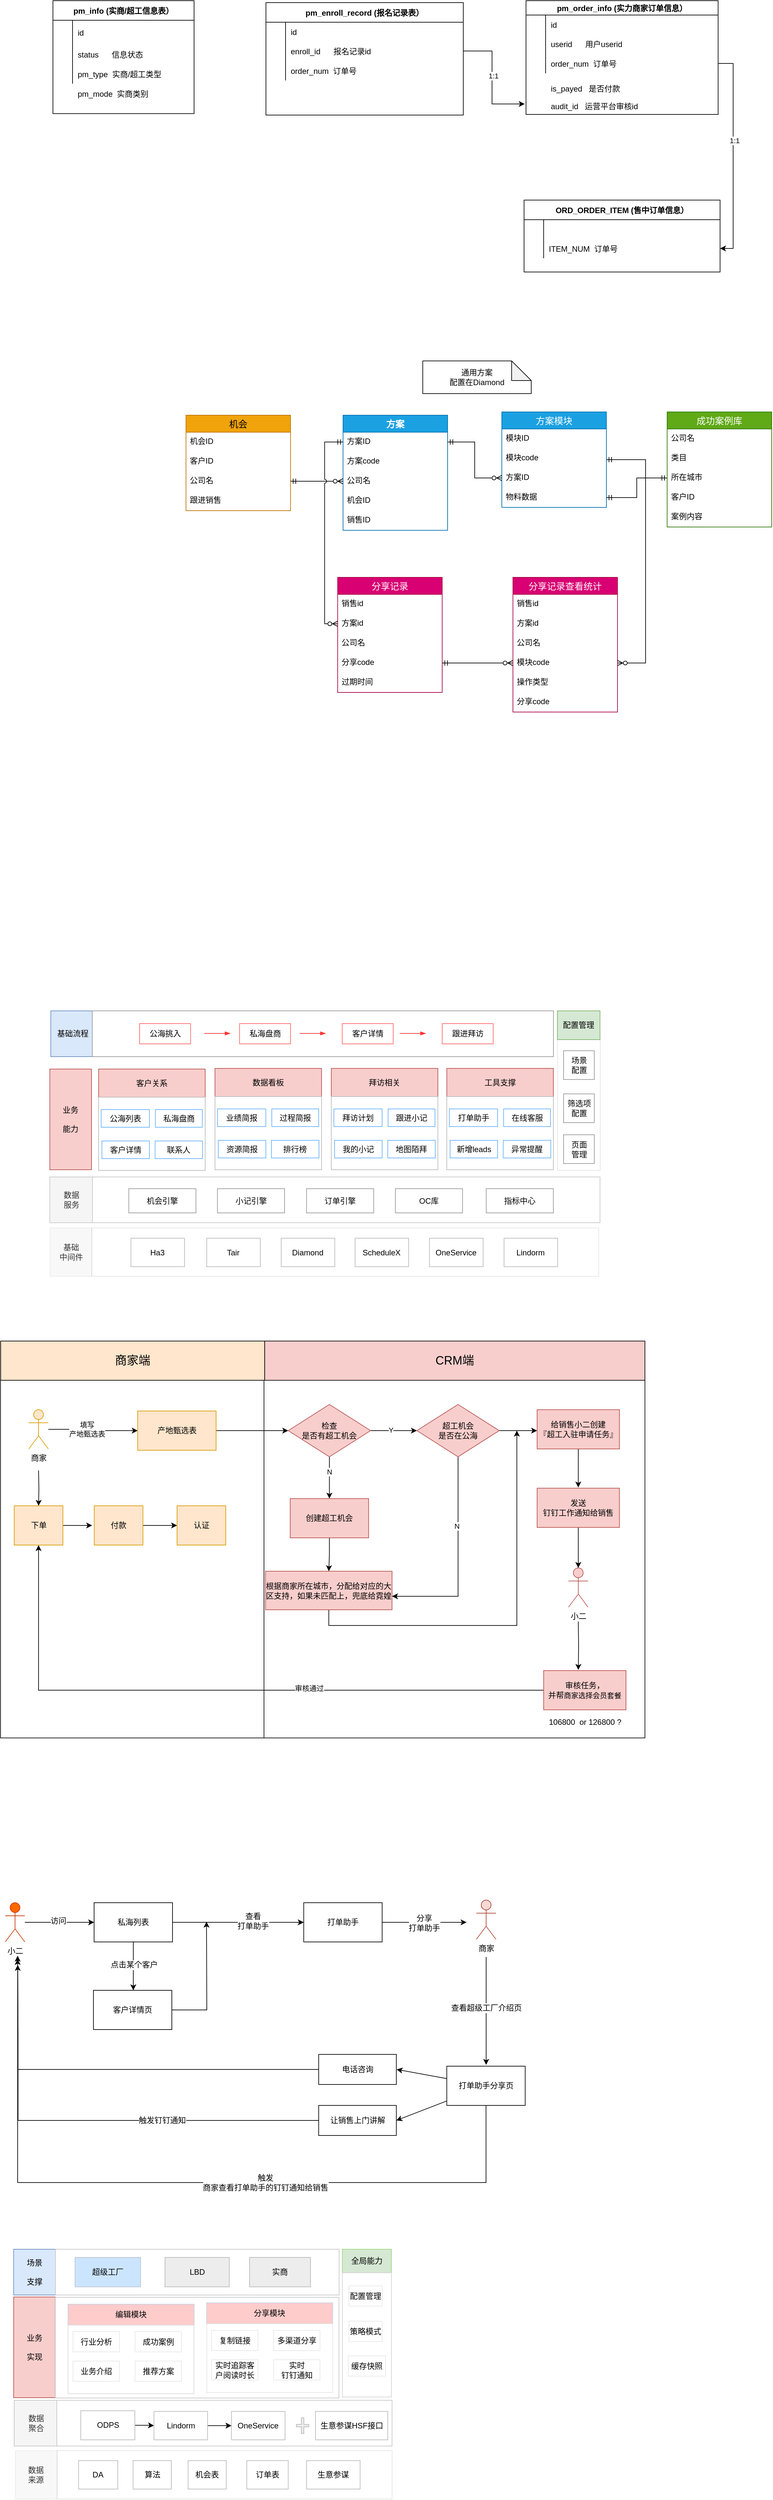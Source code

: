 <mxfile version="15.4.3" type="github">
  <diagram id="QJc5i9CVlvH6XnXGXRru" name="第 1 页">
    <mxGraphModel dx="1504" dy="873" grid="0" gridSize="10" guides="1" tooltips="1" connect="1" arrows="1" fold="0" page="0" pageScale="1" pageWidth="827" pageHeight="1169" math="0" shadow="0">
      <root>
        <mxCell id="0" />
        <mxCell id="1" parent="0" />
        <mxCell id="5cyUWBgjFF571LaAtSfy-1" value="pm_info (实商/超工信息表）" style="shape=table;startSize=30;container=1;collapsible=1;childLayout=tableLayout;fixedRows=1;rowLines=0;fontStyle=1;align=center;resizeLast=1;" parent="1" vertex="1">
          <mxGeometry x="124" y="17" width="216" height="172.75" as="geometry" />
        </mxCell>
        <mxCell id="5cyUWBgjFF571LaAtSfy-5" value="" style="shape=partialRectangle;collapsible=0;dropTarget=0;pointerEvents=0;fillColor=none;top=0;left=0;bottom=0;right=0;points=[[0,0.5],[1,0.5]];portConstraint=eastwest;" parent="5cyUWBgjFF571LaAtSfy-1" vertex="1">
          <mxGeometry y="30" width="216" height="37" as="geometry" />
        </mxCell>
        <mxCell id="5cyUWBgjFF571LaAtSfy-6" value="" style="shape=partialRectangle;connectable=0;fillColor=none;top=0;left=0;bottom=0;right=0;editable=1;overflow=hidden;" parent="5cyUWBgjFF571LaAtSfy-5" vertex="1">
          <mxGeometry width="30" height="37" as="geometry" />
        </mxCell>
        <mxCell id="5cyUWBgjFF571LaAtSfy-7" value="id" style="shape=partialRectangle;connectable=0;fillColor=none;top=0;left=0;bottom=0;right=0;align=left;spacingLeft=6;overflow=hidden;" parent="5cyUWBgjFF571LaAtSfy-5" vertex="1">
          <mxGeometry x="30" width="186" height="37" as="geometry" />
        </mxCell>
        <mxCell id="5cyUWBgjFF571LaAtSfy-8" value="" style="shape=partialRectangle;collapsible=0;dropTarget=0;pointerEvents=0;fillColor=none;top=0;left=0;bottom=0;right=0;points=[[0,0.5],[1,0.5]];portConstraint=eastwest;" parent="5cyUWBgjFF571LaAtSfy-1" vertex="1">
          <mxGeometry y="67" width="216" height="30" as="geometry" />
        </mxCell>
        <mxCell id="5cyUWBgjFF571LaAtSfy-9" value="" style="shape=partialRectangle;connectable=0;fillColor=none;top=0;left=0;bottom=0;right=0;editable=1;overflow=hidden;" parent="5cyUWBgjFF571LaAtSfy-8" vertex="1">
          <mxGeometry width="30" height="30" as="geometry" />
        </mxCell>
        <mxCell id="5cyUWBgjFF571LaAtSfy-10" value="status      信息状态" style="shape=partialRectangle;connectable=0;fillColor=none;top=0;left=0;bottom=0;right=0;align=left;spacingLeft=6;overflow=hidden;" parent="5cyUWBgjFF571LaAtSfy-8" vertex="1">
          <mxGeometry x="30" width="186" height="30" as="geometry" />
        </mxCell>
        <mxCell id="5cyUWBgjFF571LaAtSfy-11" value="" style="shape=partialRectangle;collapsible=0;dropTarget=0;pointerEvents=0;fillColor=none;top=0;left=0;bottom=0;right=0;points=[[0,0.5],[1,0.5]];portConstraint=eastwest;" parent="5cyUWBgjFF571LaAtSfy-1" vertex="1">
          <mxGeometry y="97" width="216" height="30" as="geometry" />
        </mxCell>
        <mxCell id="5cyUWBgjFF571LaAtSfy-12" value="" style="shape=partialRectangle;connectable=0;fillColor=none;top=0;left=0;bottom=0;right=0;editable=1;overflow=hidden;" parent="5cyUWBgjFF571LaAtSfy-11" vertex="1">
          <mxGeometry width="30" height="30" as="geometry" />
        </mxCell>
        <mxCell id="5cyUWBgjFF571LaAtSfy-13" value="pm_type  实商/超工类型" style="shape=partialRectangle;connectable=0;fillColor=none;top=0;left=0;bottom=0;right=0;align=left;spacingLeft=6;overflow=hidden;" parent="5cyUWBgjFF571LaAtSfy-11" vertex="1">
          <mxGeometry x="30" width="186" height="30" as="geometry" />
        </mxCell>
        <mxCell id="5cyUWBgjFF571LaAtSfy-15" value="pm_mode  实商类别" style="shape=partialRectangle;connectable=0;fillColor=none;top=0;left=0;bottom=0;right=0;align=left;spacingLeft=6;overflow=hidden;" parent="1" vertex="1">
          <mxGeometry x="154" y="144" width="186" height="30" as="geometry" />
        </mxCell>
        <mxCell id="5cyUWBgjFF571LaAtSfy-16" value="pm_enroll_record (报名记录表）" style="shape=table;startSize=30;container=1;collapsible=1;childLayout=tableLayout;fixedRows=1;rowLines=0;fontStyle=1;align=center;resizeLast=1;" parent="1" vertex="1">
          <mxGeometry x="450" y="20" width="302" height="172" as="geometry" />
        </mxCell>
        <mxCell id="5cyUWBgjFF571LaAtSfy-17" value="" style="shape=partialRectangle;collapsible=0;dropTarget=0;pointerEvents=0;fillColor=none;top=0;left=0;bottom=0;right=0;points=[[0,0.5],[1,0.5]];portConstraint=eastwest;" parent="5cyUWBgjFF571LaAtSfy-16" vertex="1">
          <mxGeometry y="30" width="302" height="29" as="geometry" />
        </mxCell>
        <mxCell id="5cyUWBgjFF571LaAtSfy-18" value="" style="shape=partialRectangle;connectable=0;fillColor=none;top=0;left=0;bottom=0;right=0;editable=1;overflow=hidden;" parent="5cyUWBgjFF571LaAtSfy-17" vertex="1">
          <mxGeometry width="30" height="29" as="geometry" />
        </mxCell>
        <mxCell id="5cyUWBgjFF571LaAtSfy-19" value="id" style="shape=partialRectangle;connectable=0;fillColor=none;top=0;left=0;bottom=0;right=0;align=left;spacingLeft=6;overflow=hidden;" parent="5cyUWBgjFF571LaAtSfy-17" vertex="1">
          <mxGeometry x="30" width="272" height="29" as="geometry" />
        </mxCell>
        <mxCell id="5cyUWBgjFF571LaAtSfy-20" value="" style="shape=partialRectangle;collapsible=0;dropTarget=0;pointerEvents=0;fillColor=none;top=0;left=0;bottom=0;right=0;points=[[0,0.5],[1,0.5]];portConstraint=eastwest;" parent="5cyUWBgjFF571LaAtSfy-16" vertex="1">
          <mxGeometry y="59" width="302" height="30" as="geometry" />
        </mxCell>
        <mxCell id="5cyUWBgjFF571LaAtSfy-21" value="" style="shape=partialRectangle;connectable=0;fillColor=none;top=0;left=0;bottom=0;right=0;editable=1;overflow=hidden;" parent="5cyUWBgjFF571LaAtSfy-20" vertex="1">
          <mxGeometry width="30" height="30" as="geometry" />
        </mxCell>
        <mxCell id="5cyUWBgjFF571LaAtSfy-22" value="enroll_id      报名记录id" style="shape=partialRectangle;connectable=0;fillColor=none;top=0;left=0;bottom=0;right=0;align=left;spacingLeft=6;overflow=hidden;" parent="5cyUWBgjFF571LaAtSfy-20" vertex="1">
          <mxGeometry x="30" width="272" height="30" as="geometry" />
        </mxCell>
        <mxCell id="5cyUWBgjFF571LaAtSfy-23" value="" style="shape=partialRectangle;collapsible=0;dropTarget=0;pointerEvents=0;fillColor=none;top=0;left=0;bottom=0;right=0;points=[[0,0.5],[1,0.5]];portConstraint=eastwest;" parent="5cyUWBgjFF571LaAtSfy-16" vertex="1">
          <mxGeometry y="89" width="302" height="30" as="geometry" />
        </mxCell>
        <mxCell id="5cyUWBgjFF571LaAtSfy-24" value="" style="shape=partialRectangle;connectable=0;fillColor=none;top=0;left=0;bottom=0;right=0;editable=1;overflow=hidden;" parent="5cyUWBgjFF571LaAtSfy-23" vertex="1">
          <mxGeometry width="30" height="30" as="geometry" />
        </mxCell>
        <mxCell id="5cyUWBgjFF571LaAtSfy-25" value="order_num  订单号" style="shape=partialRectangle;connectable=0;fillColor=none;top=0;left=0;bottom=0;right=0;align=left;spacingLeft=6;overflow=hidden;" parent="5cyUWBgjFF571LaAtSfy-23" vertex="1">
          <mxGeometry x="30" width="272" height="30" as="geometry" />
        </mxCell>
        <mxCell id="5cyUWBgjFF571LaAtSfy-38" value="ORD_ORDER_ITEM (售中订单信息）" style="shape=table;startSize=30;container=1;collapsible=1;childLayout=tableLayout;fixedRows=1;rowLines=0;fontStyle=1;align=center;resizeLast=1;" parent="1" vertex="1">
          <mxGeometry x="845" y="322" width="300" height="110" as="geometry" />
        </mxCell>
        <mxCell id="5cyUWBgjFF571LaAtSfy-39" value="" style="shape=partialRectangle;collapsible=0;dropTarget=0;pointerEvents=0;fillColor=none;top=0;left=0;bottom=0;right=0;points=[[0,0.5],[1,0.5]];portConstraint=eastwest;" parent="5cyUWBgjFF571LaAtSfy-38" vertex="1">
          <mxGeometry y="30" width="300" height="29" as="geometry" />
        </mxCell>
        <mxCell id="5cyUWBgjFF571LaAtSfy-40" value="" style="shape=partialRectangle;connectable=0;fillColor=none;top=0;left=0;bottom=0;right=0;editable=1;overflow=hidden;" parent="5cyUWBgjFF571LaAtSfy-39" vertex="1">
          <mxGeometry width="30" height="29" as="geometry" />
        </mxCell>
        <mxCell id="5cyUWBgjFF571LaAtSfy-41" value="" style="shape=partialRectangle;connectable=0;fillColor=none;top=0;left=0;bottom=0;right=0;align=left;spacingLeft=6;overflow=hidden;" parent="5cyUWBgjFF571LaAtSfy-39" vertex="1">
          <mxGeometry x="30" width="270" height="29" as="geometry" />
        </mxCell>
        <mxCell id="5cyUWBgjFF571LaAtSfy-45" value="" style="shape=partialRectangle;collapsible=0;dropTarget=0;pointerEvents=0;fillColor=none;top=0;left=0;bottom=0;right=0;points=[[0,0.5],[1,0.5]];portConstraint=eastwest;" parent="5cyUWBgjFF571LaAtSfy-38" vertex="1">
          <mxGeometry y="59" width="300" height="30" as="geometry" />
        </mxCell>
        <mxCell id="5cyUWBgjFF571LaAtSfy-46" value="" style="shape=partialRectangle;connectable=0;fillColor=none;top=0;left=0;bottom=0;right=0;editable=1;overflow=hidden;" parent="5cyUWBgjFF571LaAtSfy-45" vertex="1">
          <mxGeometry width="30" height="30" as="geometry" />
        </mxCell>
        <mxCell id="5cyUWBgjFF571LaAtSfy-47" value="ITEM_NUM  订单号" style="shape=partialRectangle;connectable=0;fillColor=none;top=0;left=0;bottom=0;right=0;align=left;spacingLeft=6;overflow=hidden;" parent="5cyUWBgjFF571LaAtSfy-45" vertex="1">
          <mxGeometry x="30" width="270" height="30" as="geometry" />
        </mxCell>
        <mxCell id="5cyUWBgjFF571LaAtSfy-49" value="pm_order_info (实力商家订单信息）" style="shape=table;startSize=22;container=1;collapsible=1;childLayout=tableLayout;fixedRows=1;rowLines=0;fontStyle=1;align=center;resizeLast=1;" parent="1" vertex="1">
          <mxGeometry x="848" y="17" width="294" height="174" as="geometry" />
        </mxCell>
        <mxCell id="5cyUWBgjFF571LaAtSfy-50" value="" style="shape=partialRectangle;collapsible=0;dropTarget=0;pointerEvents=0;fillColor=none;top=0;left=0;bottom=0;right=0;points=[[0,0.5],[1,0.5]];portConstraint=eastwest;" parent="5cyUWBgjFF571LaAtSfy-49" vertex="1">
          <mxGeometry y="22" width="294" height="29" as="geometry" />
        </mxCell>
        <mxCell id="5cyUWBgjFF571LaAtSfy-51" value="" style="shape=partialRectangle;connectable=0;fillColor=none;top=0;left=0;bottom=0;right=0;editable=1;overflow=hidden;" parent="5cyUWBgjFF571LaAtSfy-50" vertex="1">
          <mxGeometry width="30" height="29" as="geometry" />
        </mxCell>
        <mxCell id="5cyUWBgjFF571LaAtSfy-52" value="id" style="shape=partialRectangle;connectable=0;fillColor=none;top=0;left=0;bottom=0;right=0;align=left;spacingLeft=6;overflow=hidden;" parent="5cyUWBgjFF571LaAtSfy-50" vertex="1">
          <mxGeometry x="30" width="264" height="29" as="geometry" />
        </mxCell>
        <mxCell id="5cyUWBgjFF571LaAtSfy-53" value="" style="shape=partialRectangle;collapsible=0;dropTarget=0;pointerEvents=0;fillColor=none;top=0;left=0;bottom=0;right=0;points=[[0,0.5],[1,0.5]];portConstraint=eastwest;" parent="5cyUWBgjFF571LaAtSfy-49" vertex="1">
          <mxGeometry y="51" width="294" height="30" as="geometry" />
        </mxCell>
        <mxCell id="5cyUWBgjFF571LaAtSfy-54" value="" style="shape=partialRectangle;connectable=0;fillColor=none;top=0;left=0;bottom=0;right=0;editable=1;overflow=hidden;" parent="5cyUWBgjFF571LaAtSfy-53" vertex="1">
          <mxGeometry width="30" height="30" as="geometry" />
        </mxCell>
        <mxCell id="5cyUWBgjFF571LaAtSfy-55" value="userid      用户userid" style="shape=partialRectangle;connectable=0;fillColor=none;top=0;left=0;bottom=0;right=0;align=left;spacingLeft=6;overflow=hidden;" parent="5cyUWBgjFF571LaAtSfy-53" vertex="1">
          <mxGeometry x="30" width="264" height="30" as="geometry" />
        </mxCell>
        <mxCell id="5cyUWBgjFF571LaAtSfy-56" value="" style="shape=partialRectangle;collapsible=0;dropTarget=0;pointerEvents=0;fillColor=none;top=0;left=0;bottom=0;right=0;points=[[0,0.5],[1,0.5]];portConstraint=eastwest;" parent="5cyUWBgjFF571LaAtSfy-49" vertex="1">
          <mxGeometry y="81" width="294" height="30" as="geometry" />
        </mxCell>
        <mxCell id="5cyUWBgjFF571LaAtSfy-57" value="" style="shape=partialRectangle;connectable=0;fillColor=none;top=0;left=0;bottom=0;right=0;editable=1;overflow=hidden;" parent="5cyUWBgjFF571LaAtSfy-56" vertex="1">
          <mxGeometry width="30" height="30" as="geometry" />
        </mxCell>
        <mxCell id="5cyUWBgjFF571LaAtSfy-58" value="order_num  订单号" style="shape=partialRectangle;connectable=0;fillColor=none;top=0;left=0;bottom=0;right=0;align=left;spacingLeft=6;overflow=hidden;" parent="5cyUWBgjFF571LaAtSfy-56" vertex="1">
          <mxGeometry x="30" width="264" height="30" as="geometry" />
        </mxCell>
        <mxCell id="5cyUWBgjFF571LaAtSfy-59" value="is_payed   是否付款" style="shape=partialRectangle;connectable=0;fillColor=none;top=0;left=0;bottom=0;right=0;align=left;spacingLeft=6;overflow=hidden;" parent="1" vertex="1">
          <mxGeometry x="878" y="136" width="269" height="30" as="geometry" />
        </mxCell>
        <mxCell id="5cyUWBgjFF571LaAtSfy-60" value="audit_id   运营平台审核id" style="shape=partialRectangle;connectable=0;fillColor=none;top=0;left=0;bottom=0;right=0;align=left;spacingLeft=6;overflow=hidden;" parent="1" vertex="1">
          <mxGeometry x="878" y="163" width="269" height="30" as="geometry" />
        </mxCell>
        <mxCell id="5cyUWBgjFF571LaAtSfy-62" style="edgeStyle=orthogonalEdgeStyle;rounded=0;orthogonalLoop=1;jettySize=auto;html=1;" parent="1" source="5cyUWBgjFF571LaAtSfy-20" edge="1">
          <mxGeometry relative="1" as="geometry">
            <mxPoint x="846" y="175" as="targetPoint" />
            <Array as="points">
              <mxPoint x="796" y="94" />
              <mxPoint x="796" y="175" />
            </Array>
          </mxGeometry>
        </mxCell>
        <mxCell id="5cyUWBgjFF571LaAtSfy-63" value="1:1" style="edgeLabel;html=1;align=center;verticalAlign=middle;resizable=0;points=[];" parent="5cyUWBgjFF571LaAtSfy-62" vertex="1" connectable="0">
          <mxGeometry x="-0.063" y="2" relative="1" as="geometry">
            <mxPoint as="offset" />
          </mxGeometry>
        </mxCell>
        <mxCell id="5cyUWBgjFF571LaAtSfy-64" style="edgeStyle=orthogonalEdgeStyle;rounded=0;orthogonalLoop=1;jettySize=auto;html=1;entryX=1;entryY=0.5;entryDx=0;entryDy=0;" parent="1" source="5cyUWBgjFF571LaAtSfy-56" target="5cyUWBgjFF571LaAtSfy-45" edge="1">
          <mxGeometry relative="1" as="geometry">
            <Array as="points">
              <mxPoint x="1165" y="113" />
              <mxPoint x="1165" y="396" />
            </Array>
          </mxGeometry>
        </mxCell>
        <mxCell id="5cyUWBgjFF571LaAtSfy-65" value="1:1" style="edgeLabel;html=1;align=center;verticalAlign=middle;resizable=0;points=[];" parent="5cyUWBgjFF571LaAtSfy-64" vertex="1" connectable="0">
          <mxGeometry x="-0.135" y="2" relative="1" as="geometry">
            <mxPoint as="offset" />
          </mxGeometry>
        </mxCell>
        <mxCell id="F5liAaDWDsk7o85AeB5s-1" value="方案" style="swimlane;fontStyle=1;childLayout=stackLayout;horizontal=1;startSize=26;horizontalStack=0;resizeParent=1;resizeParentMax=0;resizeLast=0;collapsible=1;marginBottom=0;align=center;fontSize=14;fillColor=#1ba1e2;strokeColor=#006EAF;fontColor=#ffffff;" parent="1" vertex="1">
          <mxGeometry x="568" y="651" width="160" height="176" as="geometry" />
        </mxCell>
        <mxCell id="F5liAaDWDsk7o85AeB5s-2" value="方案ID" style="text;spacingLeft=4;spacingRight=4;overflow=hidden;rotatable=0;points=[[0,0.5],[1,0.5]];portConstraint=eastwest;fontSize=12;" parent="F5liAaDWDsk7o85AeB5s-1" vertex="1">
          <mxGeometry y="26" width="160" height="30" as="geometry" />
        </mxCell>
        <mxCell id="F5liAaDWDsk7o85AeB5s-3" value="方案code" style="text;spacingLeft=4;spacingRight=4;overflow=hidden;rotatable=0;points=[[0,0.5],[1,0.5]];portConstraint=eastwest;fontSize=12;" parent="F5liAaDWDsk7o85AeB5s-1" vertex="1">
          <mxGeometry y="56" width="160" height="30" as="geometry" />
        </mxCell>
        <mxCell id="F5liAaDWDsk7o85AeB5s-5" value="公司名" style="text;spacingLeft=4;spacingRight=4;overflow=hidden;rotatable=0;points=[[0,0.5],[1,0.5]];portConstraint=eastwest;fontSize=12;" parent="F5liAaDWDsk7o85AeB5s-1" vertex="1">
          <mxGeometry y="86" width="160" height="30" as="geometry" />
        </mxCell>
        <mxCell id="F5liAaDWDsk7o85AeB5s-6" value="机会ID" style="text;spacingLeft=4;spacingRight=4;overflow=hidden;rotatable=0;points=[[0,0.5],[1,0.5]];portConstraint=eastwest;fontSize=12;" parent="F5liAaDWDsk7o85AeB5s-1" vertex="1">
          <mxGeometry y="116" width="160" height="30" as="geometry" />
        </mxCell>
        <mxCell id="F5liAaDWDsk7o85AeB5s-7" value="销售ID" style="text;spacingLeft=4;spacingRight=4;overflow=hidden;rotatable=0;points=[[0,0.5],[1,0.5]];portConstraint=eastwest;fontSize=12;" parent="F5liAaDWDsk7o85AeB5s-1" vertex="1">
          <mxGeometry y="146" width="160" height="30" as="geometry" />
        </mxCell>
        <mxCell id="or-_LWsJeg-sRYdWCB0p-414" style="edgeStyle=elbowEdgeStyle;rounded=0;jumpStyle=arc;orthogonalLoop=1;jettySize=auto;html=1;entryX=1;entryY=0.5;entryDx=0;entryDy=0;fontSize=12;startArrow=ERmandOne;startFill=0;endArrow=ERzeroToMany;endFill=0;" edge="1" parent="1" source="F5liAaDWDsk7o85AeB5s-13" target="or-_LWsJeg-sRYdWCB0p-409">
          <mxGeometry relative="1" as="geometry">
            <Array as="points">
              <mxPoint x="1031" y="868" />
            </Array>
          </mxGeometry>
        </mxCell>
        <mxCell id="F5liAaDWDsk7o85AeB5s-13" value="方案模块" style="swimlane;fontStyle=0;childLayout=stackLayout;horizontal=1;startSize=26;horizontalStack=0;resizeParent=1;resizeParentMax=0;resizeLast=0;collapsible=1;marginBottom=0;align=center;fontSize=14;fillColor=#1ba1e2;strokeColor=#006EAF;fontColor=#ffffff;" parent="1" vertex="1">
          <mxGeometry x="811" y="646" width="160" height="146" as="geometry" />
        </mxCell>
        <mxCell id="F5liAaDWDsk7o85AeB5s-14" value="模块ID" style="text;strokeColor=none;fillColor=none;spacingLeft=4;spacingRight=4;overflow=hidden;rotatable=0;points=[[0,0.5],[1,0.5]];portConstraint=eastwest;fontSize=12;" parent="F5liAaDWDsk7o85AeB5s-13" vertex="1">
          <mxGeometry y="26" width="160" height="30" as="geometry" />
        </mxCell>
        <mxCell id="seeRl_uvlfTcgqvtLAYv-38" value="模块code" style="text;strokeColor=none;fillColor=none;spacingLeft=4;spacingRight=4;overflow=hidden;rotatable=0;points=[[0,0.5],[1,0.5]];portConstraint=eastwest;fontSize=12;" parent="F5liAaDWDsk7o85AeB5s-13" vertex="1">
          <mxGeometry y="56" width="160" height="30" as="geometry" />
        </mxCell>
        <mxCell id="F5liAaDWDsk7o85AeB5s-15" value="方案ID" style="text;strokeColor=none;fillColor=none;spacingLeft=4;spacingRight=4;overflow=hidden;rotatable=0;points=[[0,0.5],[1,0.5]];portConstraint=eastwest;fontSize=12;" parent="F5liAaDWDsk7o85AeB5s-13" vertex="1">
          <mxGeometry y="86" width="160" height="30" as="geometry" />
        </mxCell>
        <mxCell id="seeRl_uvlfTcgqvtLAYv-37" value="物料数据" style="text;strokeColor=none;fillColor=none;spacingLeft=4;spacingRight=4;overflow=hidden;rotatable=0;points=[[0,0.5],[1,0.5]];portConstraint=eastwest;fontSize=12;" parent="F5liAaDWDsk7o85AeB5s-13" vertex="1">
          <mxGeometry y="116" width="160" height="30" as="geometry" />
        </mxCell>
        <mxCell id="F5liAaDWDsk7o85AeB5s-30" value="机会" style="swimlane;fontStyle=0;childLayout=stackLayout;horizontal=1;startSize=26;horizontalStack=0;resizeParent=1;resizeParentMax=0;resizeLast=0;collapsible=1;marginBottom=0;align=center;fontSize=14;fillColor=#f0a30a;strokeColor=#BD7000;fontColor=#000000;" parent="1" vertex="1">
          <mxGeometry x="327.63" y="651" width="160" height="146" as="geometry" />
        </mxCell>
        <mxCell id="F5liAaDWDsk7o85AeB5s-31" value="机会ID" style="text;strokeColor=none;fillColor=none;spacingLeft=4;spacingRight=4;overflow=hidden;rotatable=0;points=[[0,0.5],[1,0.5]];portConstraint=eastwest;fontSize=12;" parent="F5liAaDWDsk7o85AeB5s-30" vertex="1">
          <mxGeometry y="26" width="160" height="30" as="geometry" />
        </mxCell>
        <mxCell id="F5liAaDWDsk7o85AeB5s-32" value="客户ID" style="text;strokeColor=none;fillColor=none;spacingLeft=4;spacingRight=4;overflow=hidden;rotatable=0;points=[[0,0.5],[1,0.5]];portConstraint=eastwest;fontSize=12;" parent="F5liAaDWDsk7o85AeB5s-30" vertex="1">
          <mxGeometry y="56" width="160" height="30" as="geometry" />
        </mxCell>
        <mxCell id="F5liAaDWDsk7o85AeB5s-33" value="公司名" style="text;strokeColor=none;fillColor=none;spacingLeft=4;spacingRight=4;overflow=hidden;rotatable=0;points=[[0,0.5],[1,0.5]];portConstraint=eastwest;fontSize=12;" parent="F5liAaDWDsk7o85AeB5s-30" vertex="1">
          <mxGeometry y="86" width="160" height="30" as="geometry" />
        </mxCell>
        <mxCell id="F5liAaDWDsk7o85AeB5s-34" value="跟进销售" style="text;strokeColor=none;fillColor=none;spacingLeft=4;spacingRight=4;overflow=hidden;rotatable=0;points=[[0,0.5],[1,0.5]];portConstraint=eastwest;fontSize=12;" parent="F5liAaDWDsk7o85AeB5s-30" vertex="1">
          <mxGeometry y="116" width="160" height="30" as="geometry" />
        </mxCell>
        <mxCell id="F5liAaDWDsk7o85AeB5s-38" value="通用方案&lt;br&gt;配置在Diamond" style="shape=note;whiteSpace=wrap;html=1;backgroundOutline=1;darkOpacity=0.05;" parent="1" vertex="1">
          <mxGeometry x="690" y="568" width="166" height="50" as="geometry" />
        </mxCell>
        <mxCell id="seeRl_uvlfTcgqvtLAYv-1" value="成功案例库" style="swimlane;fontStyle=0;childLayout=stackLayout;horizontal=1;startSize=26;horizontalStack=0;resizeParent=1;resizeParentMax=0;resizeLast=0;collapsible=1;marginBottom=0;align=center;fontSize=14;fillColor=#60a917;strokeColor=#2D7600;fontColor=#ffffff;" parent="1" vertex="1">
          <mxGeometry x="1064" y="646" width="160" height="176" as="geometry" />
        </mxCell>
        <mxCell id="seeRl_uvlfTcgqvtLAYv-3" value="公司名" style="text;strokeColor=none;fillColor=none;spacingLeft=4;spacingRight=4;overflow=hidden;rotatable=0;points=[[0,0.5],[1,0.5]];portConstraint=eastwest;fontSize=12;" parent="seeRl_uvlfTcgqvtLAYv-1" vertex="1">
          <mxGeometry y="26" width="160" height="30" as="geometry" />
        </mxCell>
        <mxCell id="seeRl_uvlfTcgqvtLAYv-9" value="类目" style="text;strokeColor=none;fillColor=none;spacingLeft=4;spacingRight=4;overflow=hidden;rotatable=0;points=[[0,0.5],[1,0.5]];portConstraint=eastwest;fontSize=12;" parent="seeRl_uvlfTcgqvtLAYv-1" vertex="1">
          <mxGeometry y="56" width="160" height="30" as="geometry" />
        </mxCell>
        <mxCell id="seeRl_uvlfTcgqvtLAYv-10" value="所在城市" style="text;strokeColor=none;fillColor=none;spacingLeft=4;spacingRight=4;overflow=hidden;rotatable=0;points=[[0,0.5],[1,0.5]];portConstraint=eastwest;fontSize=12;" parent="seeRl_uvlfTcgqvtLAYv-1" vertex="1">
          <mxGeometry y="86" width="160" height="30" as="geometry" />
        </mxCell>
        <mxCell id="seeRl_uvlfTcgqvtLAYv-5" value="客户ID" style="text;strokeColor=none;fillColor=none;spacingLeft=4;spacingRight=4;overflow=hidden;rotatable=0;points=[[0,0.5],[1,0.5]];portConstraint=eastwest;fontSize=12;" parent="seeRl_uvlfTcgqvtLAYv-1" vertex="1">
          <mxGeometry y="116" width="160" height="30" as="geometry" />
        </mxCell>
        <mxCell id="seeRl_uvlfTcgqvtLAYv-7" value="案例内容" style="text;strokeColor=none;fillColor=none;spacingLeft=4;spacingRight=4;overflow=hidden;rotatable=0;points=[[0,0.5],[1,0.5]];portConstraint=eastwest;fontSize=12;" parent="seeRl_uvlfTcgqvtLAYv-1" vertex="1">
          <mxGeometry y="146" width="160" height="30" as="geometry" />
        </mxCell>
        <mxCell id="or-_LWsJeg-sRYdWCB0p-50" value="" style="rounded=0;whiteSpace=wrap;html=1;strokeWidth=1;opacity=10;fillColor=none;" vertex="1" parent="1">
          <mxGeometry x="183.5" y="1894" width="775.75" height="74" as="geometry" />
        </mxCell>
        <mxCell id="or-_LWsJeg-sRYdWCB0p-51" value="Ha3" style="rounded=0;whiteSpace=wrap;html=1;strokeWidth=1;gradientColor=none;fillColor=none;strokeColor=#BABABA;" vertex="1" parent="1">
          <mxGeometry x="243.38" y="1909.75" width="82" height="43.5" as="geometry" />
        </mxCell>
        <mxCell id="or-_LWsJeg-sRYdWCB0p-52" value="Tair" style="rounded=0;whiteSpace=wrap;html=1;strokeWidth=1;gradientColor=none;fillColor=none;strokeColor=#BABABA;" vertex="1" parent="1">
          <mxGeometry x="359.38" y="1909.75" width="82" height="43.5" as="geometry" />
        </mxCell>
        <mxCell id="or-_LWsJeg-sRYdWCB0p-53" value="Diamond" style="rounded=0;whiteSpace=wrap;html=1;strokeWidth=1;gradientColor=none;fillColor=none;strokeColor=#BABABA;" vertex="1" parent="1">
          <mxGeometry x="473.38" y="1909.75" width="82" height="43.5" as="geometry" />
        </mxCell>
        <mxCell id="or-_LWsJeg-sRYdWCB0p-54" value="ScheduleX" style="rounded=0;whiteSpace=wrap;html=1;strokeWidth=1;gradientColor=none;fillColor=none;strokeColor=#BABABA;" vertex="1" parent="1">
          <mxGeometry x="586.38" y="1909.75" width="82" height="43.5" as="geometry" />
        </mxCell>
        <mxCell id="or-_LWsJeg-sRYdWCB0p-55" value="OneService" style="rounded=0;whiteSpace=wrap;html=1;strokeWidth=1;gradientColor=none;fillColor=none;strokeColor=#BABABA;" vertex="1" parent="1">
          <mxGeometry x="700.38" y="1909.75" width="82" height="43.5" as="geometry" />
        </mxCell>
        <mxCell id="or-_LWsJeg-sRYdWCB0p-56" value="Lindorm" style="rounded=0;whiteSpace=wrap;html=1;strokeWidth=1;gradientColor=none;fillColor=none;strokeColor=#BABABA;" vertex="1" parent="1">
          <mxGeometry x="814.38" y="1909.75" width="82" height="43.5" as="geometry" />
        </mxCell>
        <mxCell id="or-_LWsJeg-sRYdWCB0p-57" value="基础&lt;br&gt;中间件" style="rounded=0;whiteSpace=wrap;html=1;strokeColor=#666666;strokeWidth=1;opacity=10;fontColor=#333333;fillColor=#BABABA;" vertex="1" parent="1">
          <mxGeometry x="119.5" y="1894" width="64" height="74" as="geometry" />
        </mxCell>
        <mxCell id="or-_LWsJeg-sRYdWCB0p-58" value="数据&lt;br&gt;服务" style="rounded=0;whiteSpace=wrap;html=1;strokeWidth=1;fillColor=#f5f5f5;fontColor=#333333;strokeColor=#C7C7C7;" vertex="1" parent="1">
          <mxGeometry x="119.25" y="1816" width="66.5" height="70" as="geometry" />
        </mxCell>
        <mxCell id="or-_LWsJeg-sRYdWCB0p-59" value="" style="rounded=0;whiteSpace=wrap;html=1;strokeWidth=1;strokeColor=#C7C7C7;" vertex="1" parent="1">
          <mxGeometry x="184.5" y="1816" width="776.75" height="70" as="geometry" />
        </mxCell>
        <mxCell id="or-_LWsJeg-sRYdWCB0p-60" value="机会引擎" style="rounded=0;whiteSpace=wrap;html=1;strokeColor=#999999;strokeWidth=1;" vertex="1" parent="1">
          <mxGeometry x="240.13" y="1834" width="102.75" height="37" as="geometry" />
        </mxCell>
        <mxCell id="or-_LWsJeg-sRYdWCB0p-63" value="基础流程" style="rounded=0;whiteSpace=wrap;html=1;strokeColor=#6c8ebf;strokeWidth=1;fillColor=#dae8fc;" vertex="1" parent="1">
          <mxGeometry x="120.75" y="1562" width="66.5" height="70" as="geometry" />
        </mxCell>
        <mxCell id="or-_LWsJeg-sRYdWCB0p-64" value="" style="rounded=0;whiteSpace=wrap;html=1;strokeColor=#999999;strokeWidth=1;" vertex="1" parent="1">
          <mxGeometry x="184.25" y="1562" width="705.75" height="70" as="geometry" />
        </mxCell>
        <mxCell id="or-_LWsJeg-sRYdWCB0p-65" value="" style="rounded=0;whiteSpace=wrap;html=1;strokeWidth=1;opacity=10;" vertex="1" parent="1">
          <mxGeometry x="896.38" y="1605" width="65.25" height="201" as="geometry" />
        </mxCell>
        <mxCell id="or-_LWsJeg-sRYdWCB0p-66" value="配置管理" style="rounded=0;whiteSpace=wrap;html=1;strokeColor=#82b366;strokeWidth=1;fillColor=#d5e8d4;" vertex="1" parent="1">
          <mxGeometry x="896" y="1562" width="65.25" height="44" as="geometry" />
        </mxCell>
        <mxCell id="or-_LWsJeg-sRYdWCB0p-67" value="场景&lt;br&gt;配置" style="rounded=0;whiteSpace=wrap;html=1;strokeColor=#999999;strokeWidth=1;" vertex="1" parent="1">
          <mxGeometry x="905.51" y="1623" width="47" height="44" as="geometry" />
        </mxCell>
        <mxCell id="or-_LWsJeg-sRYdWCB0p-68" value="筛选项配置" style="rounded=0;whiteSpace=wrap;html=1;strokeColor=#999999;strokeWidth=1;" vertex="1" parent="1">
          <mxGeometry x="905.51" y="1689" width="47" height="44" as="geometry" />
        </mxCell>
        <mxCell id="or-_LWsJeg-sRYdWCB0p-81" value="业务&lt;br&gt;&lt;br&gt;能力" style="rounded=0;whiteSpace=wrap;html=1;strokeWidth=1;fillColor=#f8cecc;strokeColor=#b85450;" vertex="1" parent="1">
          <mxGeometry x="119.25" y="1651" width="63.75" height="154" as="geometry" />
        </mxCell>
        <mxCell id="or-_LWsJeg-sRYdWCB0p-82" value="客户关系" style="rounded=0;whiteSpace=wrap;html=1;strokeColor=#b85450;strokeWidth=1;fillColor=#f8cecc;" vertex="1" parent="1">
          <mxGeometry x="193.88" y="1651" width="163.12" height="43" as="geometry" />
        </mxCell>
        <mxCell id="or-_LWsJeg-sRYdWCB0p-85" value="" style="rounded=0;whiteSpace=wrap;html=1;strokeWidth=1;gradientColor=#ffffff;strokeColor=#BABABA;" vertex="1" parent="1">
          <mxGeometry x="193.88" y="1694" width="163.12" height="112" as="geometry" />
        </mxCell>
        <mxCell id="or-_LWsJeg-sRYdWCB0p-86" value="公海列表" style="rounded=0;whiteSpace=wrap;html=1;shadow=0;glass=0;sketch=0;strokeWidth=1;strokeColor=#66B2FF;" vertex="1" parent="1">
          <mxGeometry x="197.82" y="1713" width="73.88" height="27" as="geometry" />
        </mxCell>
        <mxCell id="or-_LWsJeg-sRYdWCB0p-87" value="私海盘商" style="rounded=0;whiteSpace=wrap;html=1;shadow=0;glass=0;sketch=0;strokeWidth=1;strokeColor=#66B2FF;" vertex="1" parent="1">
          <mxGeometry x="280.82" y="1713" width="71.75" height="27" as="geometry" />
        </mxCell>
        <mxCell id="or-_LWsJeg-sRYdWCB0p-88" value="客户详情" style="rounded=0;whiteSpace=wrap;html=1;shadow=0;glass=0;sketch=0;strokeWidth=1;strokeColor=#66B2FF;" vertex="1" parent="1">
          <mxGeometry x="198.95" y="1761" width="72.75" height="27" as="geometry" />
        </mxCell>
        <mxCell id="or-_LWsJeg-sRYdWCB0p-97" value="页面&lt;br&gt;管理" style="rounded=0;whiteSpace=wrap;html=1;strokeColor=#999999;strokeWidth=1;" vertex="1" parent="1">
          <mxGeometry x="905.51" y="1751.5" width="47" height="44" as="geometry" />
        </mxCell>
        <mxCell id="or-_LWsJeg-sRYdWCB0p-98" value="" style="endArrow=blockThin;html=1;fontColor=#000000;endFill=1;rounded=1;strokeColor=#FF3333;" edge="1" parent="1">
          <mxGeometry width="50" height="50" relative="1" as="geometry">
            <mxPoint x="355.63" y="1596.5" as="sourcePoint" />
            <mxPoint x="395.63" y="1596.5" as="targetPoint" />
          </mxGeometry>
        </mxCell>
        <mxCell id="or-_LWsJeg-sRYdWCB0p-99" value="小记引擎" style="rounded=0;whiteSpace=wrap;html=1;strokeColor=#999999;strokeWidth=1;" vertex="1" parent="1">
          <mxGeometry x="375.76" y="1834" width="102.75" height="37" as="geometry" />
        </mxCell>
        <mxCell id="or-_LWsJeg-sRYdWCB0p-101" value="订单引擎" style="rounded=0;whiteSpace=wrap;html=1;strokeColor=#999999;strokeWidth=1;" vertex="1" parent="1">
          <mxGeometry x="512.13" y="1834" width="102.75" height="37" as="geometry" />
        </mxCell>
        <mxCell id="or-_LWsJeg-sRYdWCB0p-102" value="OC库" style="rounded=0;whiteSpace=wrap;html=1;strokeColor=#999999;strokeWidth=1;" vertex="1" parent="1">
          <mxGeometry x="648.13" y="1834" width="102.75" height="37" as="geometry" />
        </mxCell>
        <mxCell id="or-_LWsJeg-sRYdWCB0p-103" value="指标中心" style="rounded=0;whiteSpace=wrap;html=1;strokeColor=#999999;strokeWidth=1;" vertex="1" parent="1">
          <mxGeometry x="787.13" y="1834" width="102.75" height="37" as="geometry" />
        </mxCell>
        <mxCell id="or-_LWsJeg-sRYdWCB0p-105" value="" style="endArrow=blockThin;html=1;fontColor=#000000;endFill=1;rounded=1;strokeColor=#FF3333;" edge="1" parent="1">
          <mxGeometry width="50" height="50" relative="1" as="geometry">
            <mxPoint x="501.63" y="1596.5" as="sourcePoint" />
            <mxPoint x="541.63" y="1596.5" as="targetPoint" />
          </mxGeometry>
        </mxCell>
        <mxCell id="or-_LWsJeg-sRYdWCB0p-107" value="" style="endArrow=blockThin;html=1;fontColor=#000000;endFill=1;rounded=1;strokeColor=#FF3333;" edge="1" parent="1">
          <mxGeometry width="50" height="50" relative="1" as="geometry">
            <mxPoint x="654.76" y="1596.5" as="sourcePoint" />
            <mxPoint x="694.76" y="1596.5" as="targetPoint" />
          </mxGeometry>
        </mxCell>
        <mxCell id="or-_LWsJeg-sRYdWCB0p-108" value="跟进拜访" style="rounded=0;whiteSpace=wrap;html=1;strokeWidth=1;strokeColor=#FF6666;" vertex="1" parent="1">
          <mxGeometry x="719.75" y="1581.5" width="78" height="31" as="geometry" />
        </mxCell>
        <mxCell id="or-_LWsJeg-sRYdWCB0p-109" value="联系人" style="rounded=0;whiteSpace=wrap;html=1;shadow=0;glass=0;sketch=0;strokeWidth=1;strokeColor=#66B2FF;" vertex="1" parent="1">
          <mxGeometry x="280.32" y="1761" width="72.75" height="27" as="geometry" />
        </mxCell>
        <mxCell id="or-_LWsJeg-sRYdWCB0p-119" value="数据看板" style="rounded=0;whiteSpace=wrap;html=1;strokeColor=#b85450;strokeWidth=1;fillColor=#f8cecc;" vertex="1" parent="1">
          <mxGeometry x="372" y="1650" width="163.12" height="43" as="geometry" />
        </mxCell>
        <mxCell id="or-_LWsJeg-sRYdWCB0p-120" value="" style="rounded=0;whiteSpace=wrap;html=1;strokeWidth=1;gradientColor=#ffffff;strokeColor=#BABABA;" vertex="1" parent="1">
          <mxGeometry x="372" y="1693" width="163.12" height="112" as="geometry" />
        </mxCell>
        <mxCell id="or-_LWsJeg-sRYdWCB0p-121" value="业绩简报" style="rounded=0;whiteSpace=wrap;html=1;shadow=0;glass=0;sketch=0;strokeWidth=1;strokeColor=#66B2FF;" vertex="1" parent="1">
          <mxGeometry x="375.94" y="1712" width="73.88" height="27" as="geometry" />
        </mxCell>
        <mxCell id="or-_LWsJeg-sRYdWCB0p-122" value="过程简报" style="rounded=0;whiteSpace=wrap;html=1;shadow=0;glass=0;sketch=0;strokeWidth=1;strokeColor=#66B2FF;" vertex="1" parent="1">
          <mxGeometry x="458.94" y="1712" width="71.75" height="27" as="geometry" />
        </mxCell>
        <mxCell id="or-_LWsJeg-sRYdWCB0p-123" value="资源简报" style="rounded=0;whiteSpace=wrap;html=1;shadow=0;glass=0;sketch=0;strokeWidth=1;strokeColor=#66B2FF;" vertex="1" parent="1">
          <mxGeometry x="377.07" y="1760" width="72.75" height="27" as="geometry" />
        </mxCell>
        <mxCell id="or-_LWsJeg-sRYdWCB0p-124" value="排行榜" style="rounded=0;whiteSpace=wrap;html=1;shadow=0;glass=0;sketch=0;strokeWidth=1;strokeColor=#66B2FF;" vertex="1" parent="1">
          <mxGeometry x="458.44" y="1760" width="72.75" height="27" as="geometry" />
        </mxCell>
        <mxCell id="or-_LWsJeg-sRYdWCB0p-125" value="拜访相关" style="rounded=0;whiteSpace=wrap;html=1;strokeColor=#b85450;strokeWidth=1;fillColor=#f8cecc;" vertex="1" parent="1">
          <mxGeometry x="550" y="1650" width="163.12" height="43" as="geometry" />
        </mxCell>
        <mxCell id="or-_LWsJeg-sRYdWCB0p-126" value="" style="rounded=0;whiteSpace=wrap;html=1;strokeWidth=1;gradientColor=#ffffff;strokeColor=#BABABA;" vertex="1" parent="1">
          <mxGeometry x="550" y="1693" width="163.12" height="112" as="geometry" />
        </mxCell>
        <mxCell id="or-_LWsJeg-sRYdWCB0p-127" value="拜访计划" style="rounded=0;whiteSpace=wrap;html=1;shadow=0;glass=0;sketch=0;strokeWidth=1;strokeColor=#66B2FF;" vertex="1" parent="1">
          <mxGeometry x="553.94" y="1712" width="73.88" height="27" as="geometry" />
        </mxCell>
        <mxCell id="or-_LWsJeg-sRYdWCB0p-128" value="跟进小记" style="rounded=0;whiteSpace=wrap;html=1;shadow=0;glass=0;sketch=0;strokeWidth=1;strokeColor=#66B2FF;" vertex="1" parent="1">
          <mxGeometry x="636.94" y="1712" width="71.75" height="27" as="geometry" />
        </mxCell>
        <mxCell id="or-_LWsJeg-sRYdWCB0p-129" value="我的小记" style="rounded=0;whiteSpace=wrap;html=1;shadow=0;glass=0;sketch=0;strokeWidth=1;strokeColor=#66B2FF;" vertex="1" parent="1">
          <mxGeometry x="555.07" y="1760" width="72.75" height="27" as="geometry" />
        </mxCell>
        <mxCell id="or-_LWsJeg-sRYdWCB0p-130" value="地图陌拜" style="rounded=0;whiteSpace=wrap;html=1;shadow=0;glass=0;sketch=0;strokeWidth=1;strokeColor=#66B2FF;" vertex="1" parent="1">
          <mxGeometry x="636.44" y="1760" width="72.75" height="27" as="geometry" />
        </mxCell>
        <mxCell id="or-_LWsJeg-sRYdWCB0p-131" value="工具支撑" style="rounded=0;whiteSpace=wrap;html=1;strokeColor=#b85450;strokeWidth=1;fillColor=#f8cecc;" vertex="1" parent="1">
          <mxGeometry x="726.76" y="1650" width="163.12" height="43" as="geometry" />
        </mxCell>
        <mxCell id="or-_LWsJeg-sRYdWCB0p-132" value="" style="rounded=0;whiteSpace=wrap;html=1;strokeWidth=1;gradientColor=#ffffff;strokeColor=#BABABA;" vertex="1" parent="1">
          <mxGeometry x="726.76" y="1693" width="163.12" height="112" as="geometry" />
        </mxCell>
        <mxCell id="or-_LWsJeg-sRYdWCB0p-133" value="打单助手" style="rounded=0;whiteSpace=wrap;html=1;shadow=0;glass=0;sketch=0;strokeWidth=1;strokeColor=#66B2FF;" vertex="1" parent="1">
          <mxGeometry x="730.7" y="1712" width="73.88" height="27" as="geometry" />
        </mxCell>
        <mxCell id="or-_LWsJeg-sRYdWCB0p-134" value="在线客服" style="rounded=0;whiteSpace=wrap;html=1;shadow=0;glass=0;sketch=0;strokeWidth=1;strokeColor=#66B2FF;" vertex="1" parent="1">
          <mxGeometry x="813.7" y="1712" width="71.75" height="27" as="geometry" />
        </mxCell>
        <mxCell id="or-_LWsJeg-sRYdWCB0p-135" value="新增leads" style="rounded=0;whiteSpace=wrap;html=1;shadow=0;glass=0;sketch=0;strokeWidth=1;strokeColor=#66B2FF;" vertex="1" parent="1">
          <mxGeometry x="731.83" y="1760" width="72.75" height="27" as="geometry" />
        </mxCell>
        <mxCell id="or-_LWsJeg-sRYdWCB0p-136" value="异常提醒" style="rounded=0;whiteSpace=wrap;html=1;shadow=0;glass=0;sketch=0;strokeWidth=1;strokeColor=#66B2FF;" vertex="1" parent="1">
          <mxGeometry x="813.2" y="1760" width="72.75" height="27" as="geometry" />
        </mxCell>
        <mxCell id="or-_LWsJeg-sRYdWCB0p-137" value="客户详情" style="rounded=0;whiteSpace=wrap;html=1;strokeWidth=1;strokeColor=#FF6666;" vertex="1" parent="1">
          <mxGeometry x="566.75" y="1581.5" width="78" height="31" as="geometry" />
        </mxCell>
        <mxCell id="or-_LWsJeg-sRYdWCB0p-138" value="私海盘商" style="rounded=0;whiteSpace=wrap;html=1;strokeWidth=1;strokeColor=#FF6666;" vertex="1" parent="1">
          <mxGeometry x="409.63" y="1581.5" width="78" height="31" as="geometry" />
        </mxCell>
        <mxCell id="or-_LWsJeg-sRYdWCB0p-139" value="公海挑入" style="rounded=0;whiteSpace=wrap;html=1;strokeWidth=1;strokeColor=#FF6666;" vertex="1" parent="1">
          <mxGeometry x="256.63" y="1581.5" width="78" height="31" as="geometry" />
        </mxCell>
        <mxCell id="or-_LWsJeg-sRYdWCB0p-197" style="edgeStyle=orthogonalEdgeStyle;rounded=0;orthogonalLoop=1;jettySize=auto;html=1;entryX=0;entryY=0.5;entryDx=0;entryDy=0;" edge="1" parent="1" source="or-_LWsJeg-sRYdWCB0p-164" target="or-_LWsJeg-sRYdWCB0p-166">
          <mxGeometry relative="1" as="geometry" />
        </mxCell>
        <mxCell id="or-_LWsJeg-sRYdWCB0p-198" value="填写&lt;br&gt;产地甄选表" style="edgeLabel;html=1;align=center;verticalAlign=middle;resizable=0;points=[];" vertex="1" connectable="0" parent="or-_LWsJeg-sRYdWCB0p-197">
          <mxGeometry x="-0.16" relative="1" as="geometry">
            <mxPoint as="offset" />
          </mxGeometry>
        </mxCell>
        <mxCell id="or-_LWsJeg-sRYdWCB0p-222" value="" style="edgeStyle=orthogonalEdgeStyle;rounded=0;orthogonalLoop=1;jettySize=auto;html=1;" edge="1" parent="1" target="or-_LWsJeg-sRYdWCB0p-219">
          <mxGeometry relative="1" as="geometry">
            <mxPoint x="102" y="2265" as="sourcePoint" />
          </mxGeometry>
        </mxCell>
        <mxCell id="or-_LWsJeg-sRYdWCB0p-164" value="商家" style="shape=umlActor;verticalLabelPosition=bottom;verticalAlign=top;html=1;outlineConnect=0;strokeColor=#d79b00;fillColor=#ffe6cc;" vertex="1" parent="1">
          <mxGeometry x="87" y="2172" width="30" height="60" as="geometry" />
        </mxCell>
        <mxCell id="or-_LWsJeg-sRYdWCB0p-193" value="" style="edgeStyle=orthogonalEdgeStyle;rounded=0;orthogonalLoop=1;jettySize=auto;html=1;" edge="1" parent="1" source="or-_LWsJeg-sRYdWCB0p-166" target="or-_LWsJeg-sRYdWCB0p-170">
          <mxGeometry relative="1" as="geometry" />
        </mxCell>
        <mxCell id="or-_LWsJeg-sRYdWCB0p-166" value="产地甄选表" style="rounded=0;whiteSpace=wrap;html=1;strokeColor=#d79b00;fillColor=#ffe6cc;" vertex="1" parent="1">
          <mxGeometry x="253.7" y="2174" width="120" height="60" as="geometry" />
        </mxCell>
        <mxCell id="or-_LWsJeg-sRYdWCB0p-171" style="edgeStyle=orthogonalEdgeStyle;rounded=0;orthogonalLoop=1;jettySize=auto;html=1;entryX=0.5;entryY=0;entryDx=0;entryDy=0;" edge="1" parent="1" source="or-_LWsJeg-sRYdWCB0p-170" target="or-_LWsJeg-sRYdWCB0p-173">
          <mxGeometry relative="1" as="geometry">
            <mxPoint x="547" y="2299" as="targetPoint" />
          </mxGeometry>
        </mxCell>
        <mxCell id="or-_LWsJeg-sRYdWCB0p-172" value="N" style="edgeLabel;html=1;align=center;verticalAlign=middle;resizable=0;points=[];" vertex="1" connectable="0" parent="or-_LWsJeg-sRYdWCB0p-171">
          <mxGeometry x="-0.244" y="3" relative="1" as="geometry">
            <mxPoint x="-3" y="-1" as="offset" />
          </mxGeometry>
        </mxCell>
        <mxCell id="or-_LWsJeg-sRYdWCB0p-176" style="edgeStyle=orthogonalEdgeStyle;rounded=0;orthogonalLoop=1;jettySize=auto;html=1;" edge="1" parent="1" source="or-_LWsJeg-sRYdWCB0p-170">
          <mxGeometry relative="1" as="geometry">
            <mxPoint x="681" y="2204" as="targetPoint" />
          </mxGeometry>
        </mxCell>
        <mxCell id="or-_LWsJeg-sRYdWCB0p-184" value="Y" style="edgeLabel;html=1;align=center;verticalAlign=middle;resizable=0;points=[];" vertex="1" connectable="0" parent="or-_LWsJeg-sRYdWCB0p-176">
          <mxGeometry x="-0.129" y="1" relative="1" as="geometry">
            <mxPoint as="offset" />
          </mxGeometry>
        </mxCell>
        <mxCell id="or-_LWsJeg-sRYdWCB0p-170" value="检查&lt;br&gt;是否有超工机会" style="rhombus;whiteSpace=wrap;html=1;strokeColor=#b85450;fillColor=#f8cecc;" vertex="1" parent="1">
          <mxGeometry x="484.13" y="2164" width="126" height="80" as="geometry" />
        </mxCell>
        <mxCell id="or-_LWsJeg-sRYdWCB0p-175" style="edgeStyle=orthogonalEdgeStyle;rounded=0;orthogonalLoop=1;jettySize=auto;html=1;entryX=0.5;entryY=0;entryDx=0;entryDy=0;" edge="1" parent="1" source="or-_LWsJeg-sRYdWCB0p-173" target="or-_LWsJeg-sRYdWCB0p-174">
          <mxGeometry relative="1" as="geometry" />
        </mxCell>
        <mxCell id="or-_LWsJeg-sRYdWCB0p-173" value="创建超工机会" style="rounded=0;whiteSpace=wrap;html=1;strokeColor=#b85450;fillColor=#f8cecc;" vertex="1" parent="1">
          <mxGeometry x="487.13" y="2308" width="120" height="60" as="geometry" />
        </mxCell>
        <mxCell id="or-_LWsJeg-sRYdWCB0p-189" style="edgeStyle=orthogonalEdgeStyle;rounded=0;orthogonalLoop=1;jettySize=auto;html=1;" edge="1" parent="1" source="or-_LWsJeg-sRYdWCB0p-174">
          <mxGeometry relative="1" as="geometry">
            <mxPoint x="834" y="2204" as="targetPoint" />
            <Array as="points">
              <mxPoint x="546" y="2502" />
              <mxPoint x="834" y="2502" />
            </Array>
          </mxGeometry>
        </mxCell>
        <mxCell id="or-_LWsJeg-sRYdWCB0p-174" value="根据商家所在城市，分配给对应的大区支持，如果未匹配上，兜底给霓媓" style="rounded=0;whiteSpace=wrap;html=1;strokeColor=#b85450;fillColor=#f8cecc;" vertex="1" parent="1">
          <mxGeometry x="449.38" y="2419" width="193.62" height="59" as="geometry" />
        </mxCell>
        <mxCell id="or-_LWsJeg-sRYdWCB0p-181" style="edgeStyle=orthogonalEdgeStyle;rounded=0;orthogonalLoop=1;jettySize=auto;html=1;entryX=1;entryY=0.65;entryDx=0;entryDy=0;entryPerimeter=0;" edge="1" parent="1" source="or-_LWsJeg-sRYdWCB0p-178" target="or-_LWsJeg-sRYdWCB0p-174">
          <mxGeometry relative="1" as="geometry">
            <Array as="points">
              <mxPoint x="744" y="2457" />
            </Array>
          </mxGeometry>
        </mxCell>
        <mxCell id="or-_LWsJeg-sRYdWCB0p-183" value="N" style="edgeLabel;html=1;align=center;verticalAlign=middle;resizable=0;points=[];" vertex="1" connectable="0" parent="or-_LWsJeg-sRYdWCB0p-181">
          <mxGeometry x="-0.697" relative="1" as="geometry">
            <mxPoint x="-2" y="58" as="offset" />
          </mxGeometry>
        </mxCell>
        <mxCell id="or-_LWsJeg-sRYdWCB0p-185" style="edgeStyle=orthogonalEdgeStyle;rounded=0;orthogonalLoop=1;jettySize=auto;html=1;" edge="1" parent="1" source="or-_LWsJeg-sRYdWCB0p-178">
          <mxGeometry relative="1" as="geometry">
            <mxPoint x="865" y="2204" as="targetPoint" />
          </mxGeometry>
        </mxCell>
        <mxCell id="or-_LWsJeg-sRYdWCB0p-178" value="超工机会&lt;br&gt;是否在公海" style="rhombus;whiteSpace=wrap;html=1;strokeColor=#b85450;fillColor=#f8cecc;" vertex="1" parent="1">
          <mxGeometry x="681" y="2164" width="126" height="80" as="geometry" />
        </mxCell>
        <mxCell id="or-_LWsJeg-sRYdWCB0p-179" value="" style="rounded=0;whiteSpace=wrap;html=1;fillColor=none;strokeColor=#06080A;" vertex="1" parent="1">
          <mxGeometry x="43.76" y="2127" width="403.24" height="547" as="geometry" />
        </mxCell>
        <mxCell id="or-_LWsJeg-sRYdWCB0p-205" style="edgeStyle=orthogonalEdgeStyle;rounded=0;orthogonalLoop=1;jettySize=auto;html=1;" edge="1" parent="1" source="or-_LWsJeg-sRYdWCB0p-186">
          <mxGeometry relative="1" as="geometry">
            <mxPoint x="928" y="2291" as="targetPoint" />
          </mxGeometry>
        </mxCell>
        <mxCell id="or-_LWsJeg-sRYdWCB0p-186" value="给销售小二创建&lt;br&gt;『超工入驻申请任务』" style="rounded=0;whiteSpace=wrap;html=1;strokeColor=#b85450;fillColor=#f8cecc;" vertex="1" parent="1">
          <mxGeometry x="865" y="2172" width="126" height="60" as="geometry" />
        </mxCell>
        <mxCell id="or-_LWsJeg-sRYdWCB0p-204" value="&lt;font style=&quot;font-size: 18px&quot;&gt;商家端&lt;/font&gt;" style="rounded=0;whiteSpace=wrap;html=1;strokeColor=#000000;fillColor=#ffe6cc;" vertex="1" parent="1">
          <mxGeometry x="44" y="2067" width="404" height="60" as="geometry" />
        </mxCell>
        <mxCell id="or-_LWsJeg-sRYdWCB0p-214" style="edgeStyle=orthogonalEdgeStyle;rounded=0;orthogonalLoop=1;jettySize=auto;html=1;entryX=0.5;entryY=0;entryDx=0;entryDy=0;entryPerimeter=0;" edge="1" parent="1" source="or-_LWsJeg-sRYdWCB0p-206" target="or-_LWsJeg-sRYdWCB0p-213">
          <mxGeometry relative="1" as="geometry" />
        </mxCell>
        <mxCell id="or-_LWsJeg-sRYdWCB0p-206" value="发送&lt;br&gt;钉钉工作通知给销售" style="rounded=0;whiteSpace=wrap;html=1;strokeColor=#b85450;fillColor=#f8cecc;" vertex="1" parent="1">
          <mxGeometry x="865" y="2292" width="126" height="60" as="geometry" />
        </mxCell>
        <mxCell id="or-_LWsJeg-sRYdWCB0p-212" value="&lt;font style=&quot;font-size: 18px&quot;&gt;CRM端&lt;/font&gt;" style="rounded=0;whiteSpace=wrap;html=1;strokeColor=#050202;fillColor=#f8cecc;" vertex="1" parent="1">
          <mxGeometry x="448.06" y="2067" width="581.94" height="60" as="geometry" />
        </mxCell>
        <mxCell id="or-_LWsJeg-sRYdWCB0p-218" style="edgeStyle=orthogonalEdgeStyle;rounded=0;orthogonalLoop=1;jettySize=auto;html=1;entryX=0.421;entryY=-0.017;entryDx=0;entryDy=0;entryPerimeter=0;" edge="1" parent="1" target="or-_LWsJeg-sRYdWCB0p-215">
          <mxGeometry relative="1" as="geometry">
            <mxPoint x="928" y="2496" as="sourcePoint" />
          </mxGeometry>
        </mxCell>
        <mxCell id="or-_LWsJeg-sRYdWCB0p-213" value="小二" style="shape=umlActor;verticalLabelPosition=bottom;verticalAlign=top;html=1;outlineConnect=0;strokeColor=#b85450;fillColor=#f8cecc;" vertex="1" parent="1">
          <mxGeometry x="913" y="2414" width="30" height="60" as="geometry" />
        </mxCell>
        <mxCell id="or-_LWsJeg-sRYdWCB0p-229" style="edgeStyle=orthogonalEdgeStyle;rounded=0;orthogonalLoop=1;jettySize=auto;html=1;entryX=0.5;entryY=1;entryDx=0;entryDy=0;" edge="1" parent="1" source="or-_LWsJeg-sRYdWCB0p-215" target="or-_LWsJeg-sRYdWCB0p-219">
          <mxGeometry relative="1" as="geometry" />
        </mxCell>
        <mxCell id="or-_LWsJeg-sRYdWCB0p-230" value="审核通过" style="edgeLabel;html=1;align=center;verticalAlign=middle;resizable=0;points=[];" vertex="1" connectable="0" parent="or-_LWsJeg-sRYdWCB0p-229">
          <mxGeometry x="-0.278" y="-3" relative="1" as="geometry">
            <mxPoint as="offset" />
          </mxGeometry>
        </mxCell>
        <mxCell id="or-_LWsJeg-sRYdWCB0p-215" value="审核任务，&lt;br&gt;并帮&lt;span style=&quot;font-size: 11px&quot;&gt;商家选择会员套餐&lt;/span&gt;" style="rounded=0;whiteSpace=wrap;html=1;strokeColor=#b85450;fillColor=#f8cecc;" vertex="1" parent="1">
          <mxGeometry x="875" y="2571" width="126" height="60" as="geometry" />
        </mxCell>
        <mxCell id="or-_LWsJeg-sRYdWCB0p-227" style="edgeStyle=orthogonalEdgeStyle;rounded=0;orthogonalLoop=1;jettySize=auto;html=1;" edge="1" parent="1" source="or-_LWsJeg-sRYdWCB0p-219">
          <mxGeometry relative="1" as="geometry">
            <mxPoint x="184" y="2349" as="targetPoint" />
          </mxGeometry>
        </mxCell>
        <mxCell id="or-_LWsJeg-sRYdWCB0p-219" value="下单" style="rounded=0;whiteSpace=wrap;html=1;strokeColor=#d79b00;fillColor=#ffe6cc;" vertex="1" parent="1">
          <mxGeometry x="64.75" y="2319" width="74.5" height="60" as="geometry" />
        </mxCell>
        <mxCell id="or-_LWsJeg-sRYdWCB0p-228" style="edgeStyle=orthogonalEdgeStyle;rounded=0;orthogonalLoop=1;jettySize=auto;html=1;entryX=0;entryY=0.5;entryDx=0;entryDy=0;" edge="1" parent="1" source="or-_LWsJeg-sRYdWCB0p-225" target="or-_LWsJeg-sRYdWCB0p-226">
          <mxGeometry relative="1" as="geometry" />
        </mxCell>
        <mxCell id="or-_LWsJeg-sRYdWCB0p-225" value="付款" style="rounded=0;whiteSpace=wrap;html=1;strokeColor=#d79b00;fillColor=#ffe6cc;" vertex="1" parent="1">
          <mxGeometry x="187.25" y="2319" width="74.5" height="60" as="geometry" />
        </mxCell>
        <mxCell id="or-_LWsJeg-sRYdWCB0p-226" value="认证" style="rounded=0;whiteSpace=wrap;html=1;strokeColor=#d79b00;fillColor=#ffe6cc;" vertex="1" parent="1">
          <mxGeometry x="314" y="2319" width="74.5" height="60" as="geometry" />
        </mxCell>
        <mxCell id="or-_LWsJeg-sRYdWCB0p-231" value="" style="rounded=0;whiteSpace=wrap;html=1;fillColor=none;strokeColor=#06080A;" vertex="1" parent="1">
          <mxGeometry x="447" y="2127" width="583" height="547" as="geometry" />
        </mxCell>
        <mxCell id="or-_LWsJeg-sRYdWCB0p-232" value="&lt;font style=&quot;font-size: 12px&quot;&gt;106800&amp;nbsp; or 126800 ?&lt;/font&gt;" style="text;html=1;strokeColor=none;fillColor=none;align=center;verticalAlign=middle;whiteSpace=wrap;rounded=0;fontSize=18;" vertex="1" parent="1">
          <mxGeometry x="841.5" y="2633" width="193" height="30" as="geometry" />
        </mxCell>
        <mxCell id="or-_LWsJeg-sRYdWCB0p-240" style="edgeStyle=orthogonalEdgeStyle;rounded=0;orthogonalLoop=1;jettySize=auto;html=1;fontSize=12;" edge="1" parent="1" source="or-_LWsJeg-sRYdWCB0p-233" target="or-_LWsJeg-sRYdWCB0p-235">
          <mxGeometry relative="1" as="geometry" />
        </mxCell>
        <mxCell id="or-_LWsJeg-sRYdWCB0p-243" value="访问" style="edgeLabel;html=1;align=center;verticalAlign=middle;resizable=0;points=[];fontSize=12;" vertex="1" connectable="0" parent="or-_LWsJeg-sRYdWCB0p-240">
          <mxGeometry x="-0.038" y="2" relative="1" as="geometry">
            <mxPoint as="offset" />
          </mxGeometry>
        </mxCell>
        <mxCell id="or-_LWsJeg-sRYdWCB0p-233" value="小二" style="shape=umlActor;verticalLabelPosition=bottom;verticalAlign=top;html=1;outlineConnect=0;fontSize=12;strokeColor=#C73500;fillColor=#fa6800;fontColor=#000000;" vertex="1" parent="1">
          <mxGeometry x="51" y="2926" width="30" height="60" as="geometry" />
        </mxCell>
        <mxCell id="or-_LWsJeg-sRYdWCB0p-237" style="edgeStyle=orthogonalEdgeStyle;rounded=0;orthogonalLoop=1;jettySize=auto;html=1;fontSize=12;" edge="1" parent="1" source="or-_LWsJeg-sRYdWCB0p-235" target="or-_LWsJeg-sRYdWCB0p-236">
          <mxGeometry relative="1" as="geometry" />
        </mxCell>
        <mxCell id="or-_LWsJeg-sRYdWCB0p-246" value="查看&lt;br&gt;打单助手" style="edgeLabel;html=1;align=center;verticalAlign=middle;resizable=0;points=[];fontSize=12;" vertex="1" connectable="0" parent="or-_LWsJeg-sRYdWCB0p-237">
          <mxGeometry x="0.224" y="2" relative="1" as="geometry">
            <mxPoint as="offset" />
          </mxGeometry>
        </mxCell>
        <mxCell id="or-_LWsJeg-sRYdWCB0p-238" style="edgeStyle=orthogonalEdgeStyle;rounded=0;orthogonalLoop=1;jettySize=auto;html=1;fontSize=12;" edge="1" parent="1" source="or-_LWsJeg-sRYdWCB0p-235">
          <mxGeometry relative="1" as="geometry">
            <mxPoint x="247" y="3060" as="targetPoint" />
          </mxGeometry>
        </mxCell>
        <mxCell id="or-_LWsJeg-sRYdWCB0p-244" value="点击某个客户" style="edgeLabel;html=1;align=center;verticalAlign=middle;resizable=0;points=[];fontSize=12;" vertex="1" connectable="0" parent="or-_LWsJeg-sRYdWCB0p-238">
          <mxGeometry x="-0.054" y="1" relative="1" as="geometry">
            <mxPoint as="offset" />
          </mxGeometry>
        </mxCell>
        <mxCell id="or-_LWsJeg-sRYdWCB0p-235" value="私海列表" style="rounded=0;whiteSpace=wrap;html=1;fontSize=12;" vertex="1" parent="1">
          <mxGeometry x="187" y="2926" width="120" height="60" as="geometry" />
        </mxCell>
        <mxCell id="or-_LWsJeg-sRYdWCB0p-247" value="分享&lt;br&gt;打单助手" style="edgeStyle=orthogonalEdgeStyle;rounded=0;orthogonalLoop=1;jettySize=auto;html=1;fontSize=12;" edge="1" parent="1" source="or-_LWsJeg-sRYdWCB0p-236">
          <mxGeometry relative="1" as="geometry">
            <mxPoint x="757" y="2956" as="targetPoint" />
          </mxGeometry>
        </mxCell>
        <mxCell id="or-_LWsJeg-sRYdWCB0p-236" value="打单助手" style="rounded=0;whiteSpace=wrap;html=1;fontSize=12;" vertex="1" parent="1">
          <mxGeometry x="507.82" y="2926" width="120" height="60" as="geometry" />
        </mxCell>
        <mxCell id="or-_LWsJeg-sRYdWCB0p-245" style="edgeStyle=orthogonalEdgeStyle;rounded=0;orthogonalLoop=1;jettySize=auto;html=1;fontSize=12;" edge="1" parent="1" source="or-_LWsJeg-sRYdWCB0p-239">
          <mxGeometry relative="1" as="geometry">
            <mxPoint x="359" y="2955" as="targetPoint" />
          </mxGeometry>
        </mxCell>
        <mxCell id="or-_LWsJeg-sRYdWCB0p-239" value="客户详情页" style="rounded=0;whiteSpace=wrap;html=1;fontSize=12;" vertex="1" parent="1">
          <mxGeometry x="186" y="3060" width="120" height="60" as="geometry" />
        </mxCell>
        <mxCell id="or-_LWsJeg-sRYdWCB0p-249" style="edgeStyle=orthogonalEdgeStyle;rounded=0;orthogonalLoop=1;jettySize=auto;html=1;fontSize=12;" edge="1" parent="1">
          <mxGeometry relative="1" as="geometry">
            <mxPoint x="787" y="3174" as="targetPoint" />
            <mxPoint x="787" y="3009" as="sourcePoint" />
          </mxGeometry>
        </mxCell>
        <mxCell id="or-_LWsJeg-sRYdWCB0p-251" value="查看超级工厂介绍页" style="edgeLabel;html=1;align=center;verticalAlign=middle;resizable=0;points=[];fontSize=12;" vertex="1" connectable="0" parent="or-_LWsJeg-sRYdWCB0p-249">
          <mxGeometry x="-0.049" relative="1" as="geometry">
            <mxPoint y="-1" as="offset" />
          </mxGeometry>
        </mxCell>
        <mxCell id="or-_LWsJeg-sRYdWCB0p-248" value="商家" style="shape=umlActor;verticalLabelPosition=bottom;verticalAlign=top;html=1;outlineConnect=0;fontSize=12;strokeColor=#ae4132;fillColor=#fad9d5;" vertex="1" parent="1">
          <mxGeometry x="772" y="2922" width="30" height="60" as="geometry" />
        </mxCell>
        <mxCell id="or-_LWsJeg-sRYdWCB0p-254" style="edgeStyle=orthogonalEdgeStyle;rounded=0;orthogonalLoop=1;jettySize=auto;html=1;fontSize=12;" edge="1" parent="1" source="or-_LWsJeg-sRYdWCB0p-250">
          <mxGeometry relative="1" as="geometry">
            <mxPoint x="70" y="3007" as="targetPoint" />
            <Array as="points">
              <mxPoint x="787" y="3354" />
              <mxPoint x="70" y="3354" />
            </Array>
          </mxGeometry>
        </mxCell>
        <mxCell id="or-_LWsJeg-sRYdWCB0p-255" value="触发&lt;br&gt;商家查看打单助手的钉钉通知给销售" style="edgeLabel;html=1;align=center;verticalAlign=middle;resizable=0;points=[];fontSize=12;" vertex="1" connectable="0" parent="or-_LWsJeg-sRYdWCB0p-254">
          <mxGeometry x="-0.314" y="3" relative="1" as="geometry">
            <mxPoint x="-51" y="-3" as="offset" />
          </mxGeometry>
        </mxCell>
        <mxCell id="or-_LWsJeg-sRYdWCB0p-258" style="rounded=0;orthogonalLoop=1;jettySize=auto;html=1;fontSize=12;" edge="1" parent="1" source="or-_LWsJeg-sRYdWCB0p-250">
          <mxGeometry relative="1" as="geometry">
            <mxPoint x="650" y="3181" as="targetPoint" />
          </mxGeometry>
        </mxCell>
        <mxCell id="or-_LWsJeg-sRYdWCB0p-266" style="edgeStyle=none;rounded=0;orthogonalLoop=1;jettySize=auto;html=1;entryX=1;entryY=0.5;entryDx=0;entryDy=0;fontSize=12;" edge="1" parent="1" source="or-_LWsJeg-sRYdWCB0p-250" target="or-_LWsJeg-sRYdWCB0p-265">
          <mxGeometry relative="1" as="geometry" />
        </mxCell>
        <mxCell id="or-_LWsJeg-sRYdWCB0p-250" value="打单助手分享页" style="rounded=0;whiteSpace=wrap;html=1;fontSize=12;" vertex="1" parent="1">
          <mxGeometry x="726.76" y="3176" width="120" height="60" as="geometry" />
        </mxCell>
        <mxCell id="or-_LWsJeg-sRYdWCB0p-275" style="edgeStyle=orthogonalEdgeStyle;rounded=0;orthogonalLoop=1;jettySize=auto;html=1;fontSize=12;" edge="1" parent="1" source="or-_LWsJeg-sRYdWCB0p-264">
          <mxGeometry relative="1" as="geometry">
            <mxPoint x="70" y="3012" as="targetPoint" />
          </mxGeometry>
        </mxCell>
        <mxCell id="or-_LWsJeg-sRYdWCB0p-264" value="电话咨询" style="rounded=0;whiteSpace=wrap;html=1;fontSize=12;" vertex="1" parent="1">
          <mxGeometry x="530.69" y="3158" width="118.87" height="46" as="geometry" />
        </mxCell>
        <mxCell id="or-_LWsJeg-sRYdWCB0p-276" style="edgeStyle=orthogonalEdgeStyle;rounded=0;orthogonalLoop=1;jettySize=auto;html=1;fontSize=12;" edge="1" parent="1" source="or-_LWsJeg-sRYdWCB0p-265">
          <mxGeometry relative="1" as="geometry">
            <mxPoint x="70.118" y="3021.118" as="targetPoint" />
          </mxGeometry>
        </mxCell>
        <mxCell id="or-_LWsJeg-sRYdWCB0p-278" value="触发钉钉通知" style="edgeLabel;html=1;align=center;verticalAlign=middle;resizable=0;points=[];fontSize=12;" vertex="1" connectable="0" parent="or-_LWsJeg-sRYdWCB0p-276">
          <mxGeometry x="-0.315" relative="1" as="geometry">
            <mxPoint x="-1" as="offset" />
          </mxGeometry>
        </mxCell>
        <mxCell id="or-_LWsJeg-sRYdWCB0p-265" value="让销售上门讲解" style="rounded=0;whiteSpace=wrap;html=1;fontSize=12;" vertex="1" parent="1">
          <mxGeometry x="530.69" y="3236" width="118.87" height="46" as="geometry" />
        </mxCell>
        <mxCell id="or-_LWsJeg-sRYdWCB0p-279" value="" style="rounded=0;whiteSpace=wrap;html=1;strokeWidth=1;opacity=10;fillColor=none;" vertex="1" parent="1">
          <mxGeometry x="130.37" y="3764" width="512.63" height="74" as="geometry" />
        </mxCell>
        <mxCell id="or-_LWsJeg-sRYdWCB0p-280" value="生意参谋" style="rounded=0;whiteSpace=wrap;html=1;strokeWidth=1;gradientColor=none;fillColor=none;strokeColor=#BABABA;" vertex="1" parent="1">
          <mxGeometry x="512.13" y="3779.25" width="82" height="43.5" as="geometry" />
        </mxCell>
        <mxCell id="or-_LWsJeg-sRYdWCB0p-281" value="DA" style="rounded=0;whiteSpace=wrap;html=1;strokeWidth=1;gradientColor=none;fillColor=none;strokeColor=#BABABA;" vertex="1" parent="1">
          <mxGeometry x="163.24" y="3779.25" width="60" height="43.5" as="geometry" />
        </mxCell>
        <mxCell id="or-_LWsJeg-sRYdWCB0p-282" value="算法" style="rounded=0;whiteSpace=wrap;html=1;strokeWidth=1;gradientColor=none;fillColor=none;strokeColor=#BABABA;" vertex="1" parent="1">
          <mxGeometry x="246.62" y="3779.25" width="58.62" height="43.5" as="geometry" />
        </mxCell>
        <mxCell id="or-_LWsJeg-sRYdWCB0p-283" value="机会表" style="rounded=0;whiteSpace=wrap;html=1;strokeWidth=1;gradientColor=none;fillColor=none;strokeColor=#BABABA;" vertex="1" parent="1">
          <mxGeometry x="330.87" y="3779.25" width="58.37" height="43.5" as="geometry" />
        </mxCell>
        <mxCell id="or-_LWsJeg-sRYdWCB0p-286" value="数据&lt;br&gt;来源" style="rounded=0;whiteSpace=wrap;html=1;strokeColor=#666666;strokeWidth=1;opacity=10;fontColor=#333333;fillColor=#BABABA;" vertex="1" parent="1">
          <mxGeometry x="66.37" y="3764" width="64" height="74" as="geometry" />
        </mxCell>
        <mxCell id="or-_LWsJeg-sRYdWCB0p-287" value="数据&lt;br&gt;聚合" style="rounded=0;whiteSpace=wrap;html=1;strokeWidth=1;fillColor=#f5f5f5;fontColor=#333333;strokeColor=#C7C7C7;" vertex="1" parent="1">
          <mxGeometry x="64.75" y="3687" width="66.5" height="70" as="geometry" />
        </mxCell>
        <mxCell id="or-_LWsJeg-sRYdWCB0p-288" value="" style="rounded=0;whiteSpace=wrap;html=1;strokeWidth=1;strokeColor=#C7C7C7;" vertex="1" parent="1">
          <mxGeometry x="130" y="3687" width="513" height="70" as="geometry" />
        </mxCell>
        <mxCell id="or-_LWsJeg-sRYdWCB0p-290" value="场景&lt;br&gt;&lt;br&gt;支撑" style="rounded=0;whiteSpace=wrap;html=1;strokeColor=#6c8ebf;strokeWidth=1;fillColor=#dae8fc;" vertex="1" parent="1">
          <mxGeometry x="63.88" y="3456" width="64.12" height="70" as="geometry" />
        </mxCell>
        <mxCell id="or-_LWsJeg-sRYdWCB0p-296" value="业务&lt;br&gt;&lt;br&gt;实现" style="rounded=0;whiteSpace=wrap;html=1;strokeWidth=1;fillColor=#f8cecc;strokeColor=#b85450;" vertex="1" parent="1">
          <mxGeometry x="63.88" y="3529" width="63.75" height="154" as="geometry" />
        </mxCell>
        <mxCell id="or-_LWsJeg-sRYdWCB0p-333" value="订单表" style="rounded=0;whiteSpace=wrap;html=1;strokeWidth=1;gradientColor=none;fillColor=none;strokeColor=#BABABA;" vertex="1" parent="1">
          <mxGeometry x="420.69" y="3779.25" width="63.44" height="43.5" as="geometry" />
        </mxCell>
        <mxCell id="or-_LWsJeg-sRYdWCB0p-336" style="edgeStyle=orthogonalEdgeStyle;rounded=0;orthogonalLoop=1;jettySize=auto;html=1;entryX=0;entryY=0.5;entryDx=0;entryDy=0;fontSize=12;" edge="1" parent="1" source="or-_LWsJeg-sRYdWCB0p-334" target="or-_LWsJeg-sRYdWCB0p-335">
          <mxGeometry relative="1" as="geometry" />
        </mxCell>
        <mxCell id="or-_LWsJeg-sRYdWCB0p-334" value="ODPS" style="rounded=0;whiteSpace=wrap;html=1;strokeWidth=1;gradientColor=none;fillColor=none;strokeColor=#BABABA;" vertex="1" parent="1">
          <mxGeometry x="166.62" y="3703" width="82.75" height="44.5" as="geometry" />
        </mxCell>
        <mxCell id="or-_LWsJeg-sRYdWCB0p-339" style="edgeStyle=orthogonalEdgeStyle;rounded=0;orthogonalLoop=1;jettySize=auto;html=1;entryX=0;entryY=0.5;entryDx=0;entryDy=0;fontSize=12;" edge="1" parent="1" source="or-_LWsJeg-sRYdWCB0p-335" target="or-_LWsJeg-sRYdWCB0p-338">
          <mxGeometry relative="1" as="geometry" />
        </mxCell>
        <mxCell id="or-_LWsJeg-sRYdWCB0p-335" value="Lindorm" style="rounded=0;whiteSpace=wrap;html=1;strokeWidth=1;gradientColor=none;fillColor=none;strokeColor=#BABABA;" vertex="1" parent="1">
          <mxGeometry x="278.63" y="3704" width="82" height="43.5" as="geometry" />
        </mxCell>
        <mxCell id="or-_LWsJeg-sRYdWCB0p-338" value="OneService" style="rounded=0;whiteSpace=wrap;html=1;strokeWidth=1;gradientColor=none;fillColor=none;strokeColor=#BABABA;" vertex="1" parent="1">
          <mxGeometry x="397.24" y="3704" width="82" height="43.5" as="geometry" />
        </mxCell>
        <mxCell id="or-_LWsJeg-sRYdWCB0p-344" value="生意参谋HSF接口" style="rounded=0;whiteSpace=wrap;html=1;strokeWidth=1;gradientColor=none;fillColor=none;strokeColor=#BABABA;" vertex="1" parent="1">
          <mxGeometry x="525.88" y="3704" width="110.56" height="43.5" as="geometry" />
        </mxCell>
        <mxCell id="or-_LWsJeg-sRYdWCB0p-350" value="" style="shape=cross;whiteSpace=wrap;html=1;fontSize=12;fillColor=#EDEDED;strokeWidth=1;strokeColor=#B8B8B8;" vertex="1" parent="1">
          <mxGeometry x="496.62" y="3713.75" width="19" height="24" as="geometry" />
        </mxCell>
        <mxCell id="or-_LWsJeg-sRYdWCB0p-352" value="" style="rounded=0;whiteSpace=wrap;html=1;strokeWidth=1;strokeColor=#C7C7C7;" vertex="1" parent="1">
          <mxGeometry x="128" y="3456" width="434" height="70" as="geometry" />
        </mxCell>
        <mxCell id="or-_LWsJeg-sRYdWCB0p-353" value="超级工厂" style="rounded=0;whiteSpace=wrap;html=1;fontSize=12;strokeColor=#B9C3D1;strokeWidth=1;fillColor=#cce5ff;" vertex="1" parent="1">
          <mxGeometry x="157.87" y="3468.5" width="100.25" height="45" as="geometry" />
        </mxCell>
        <mxCell id="or-_LWsJeg-sRYdWCB0p-354" value="LBD" style="rounded=0;whiteSpace=wrap;html=1;fontSize=12;strokeColor=#B8B8B8;strokeWidth=1;fillColor=#EDEDED;gradientColor=none;" vertex="1" parent="1">
          <mxGeometry x="295.54" y="3468.5" width="98.3" height="45" as="geometry" />
        </mxCell>
        <mxCell id="or-_LWsJeg-sRYdWCB0p-355" value="实商" style="rounded=0;whiteSpace=wrap;html=1;fontSize=12;strokeColor=#B8B8B8;strokeWidth=1;fillColor=#EDEDED;gradientColor=none;" vertex="1" parent="1">
          <mxGeometry x="425" y="3468.5" width="93.18" height="45" as="geometry" />
        </mxCell>
        <mxCell id="or-_LWsJeg-sRYdWCB0p-356" value="" style="rounded=0;whiteSpace=wrap;html=1;strokeWidth=1;strokeColor=#C7C7C7;" vertex="1" parent="1">
          <mxGeometry x="127.63" y="3529.5" width="434.12" height="154" as="geometry" />
        </mxCell>
        <mxCell id="or-_LWsJeg-sRYdWCB0p-365" value="全局能力" style="rounded=0;whiteSpace=wrap;html=1;fontSize=12;strokeColor=#9DD97C;strokeWidth=1;fillColor=#d5e8d4;" vertex="1" parent="1">
          <mxGeometry x="566.92" y="3456" width="75.08" height="36" as="geometry" />
        </mxCell>
        <mxCell id="or-_LWsJeg-sRYdWCB0p-367" value="编辑模块" style="rounded=0;whiteSpace=wrap;html=1;fontSize=12;strokeColor=#C7D2E0;strokeWidth=1;fillColor=#ffcccc;" vertex="1" parent="1">
          <mxGeometry x="147.08" y="3540" width="193.05" height="32" as="geometry" />
        </mxCell>
        <mxCell id="or-_LWsJeg-sRYdWCB0p-371" value="" style="rounded=0;whiteSpace=wrap;html=1;fontSize=12;strokeWidth=1;strokeColor=#DBDBDB;" vertex="1" parent="1">
          <mxGeometry x="147.08" y="3572" width="192.67" height="105" as="geometry" />
        </mxCell>
        <mxCell id="or-_LWsJeg-sRYdWCB0p-372" value="行业分析" style="rounded=0;whiteSpace=wrap;html=1;fontSize=12;strokeWidth=1;strokeColor=#E8E8E8;" vertex="1" parent="1">
          <mxGeometry x="154.75" y="3582" width="71" height="31" as="geometry" />
        </mxCell>
        <mxCell id="or-_LWsJeg-sRYdWCB0p-373" value="成功案例" style="rounded=0;whiteSpace=wrap;html=1;fontSize=12;strokeWidth=1;strokeColor=#E8E8E8;" vertex="1" parent="1">
          <mxGeometry x="249.63" y="3582" width="71" height="31" as="geometry" />
        </mxCell>
        <mxCell id="or-_LWsJeg-sRYdWCB0p-374" value="业务介绍" style="rounded=0;whiteSpace=wrap;html=1;fontSize=12;strokeWidth=1;strokeColor=#E8E8E8;" vertex="1" parent="1">
          <mxGeometry x="154.75" y="3627" width="71" height="31" as="geometry" />
        </mxCell>
        <mxCell id="or-_LWsJeg-sRYdWCB0p-375" value="推荐方案" style="rounded=0;whiteSpace=wrap;html=1;fontSize=12;strokeWidth=1;strokeColor=#E8E8E8;" vertex="1" parent="1">
          <mxGeometry x="249.63" y="3627" width="71" height="31" as="geometry" />
        </mxCell>
        <mxCell id="or-_LWsJeg-sRYdWCB0p-376" value="分享模块" style="rounded=0;whiteSpace=wrap;html=1;fontSize=12;strokeColor=#C7D2E0;strokeWidth=1;fillColor=#ffcccc;" vertex="1" parent="1">
          <mxGeometry x="359.14" y="3538" width="193.05" height="32" as="geometry" />
        </mxCell>
        <mxCell id="or-_LWsJeg-sRYdWCB0p-378" value="复制链接" style="rounded=0;whiteSpace=wrap;html=1;fontSize=12;strokeWidth=1;strokeColor=#E8E8E8;" vertex="1" parent="1">
          <mxGeometry x="366.81" y="3580" width="71" height="31" as="geometry" />
        </mxCell>
        <mxCell id="or-_LWsJeg-sRYdWCB0p-379" value="多渠道分享" style="rounded=0;whiteSpace=wrap;html=1;fontSize=12;strokeWidth=1;strokeColor=#E8E8E8;" vertex="1" parent="1">
          <mxGeometry x="461.69" y="3580" width="71" height="31" as="geometry" />
        </mxCell>
        <mxCell id="or-_LWsJeg-sRYdWCB0p-380" value="实时追踪客户阅读时长" style="rounded=0;whiteSpace=wrap;html=1;fontSize=12;strokeWidth=1;strokeColor=#E8E8E8;" vertex="1" parent="1">
          <mxGeometry x="366.81" y="3625" width="71" height="31" as="geometry" />
        </mxCell>
        <mxCell id="or-_LWsJeg-sRYdWCB0p-381" value="实时&lt;br&gt;钉钉通知" style="rounded=0;whiteSpace=wrap;html=1;fontSize=12;strokeWidth=1;strokeColor=#E8E8E8;" vertex="1" parent="1">
          <mxGeometry x="461.69" y="3625" width="71" height="31" as="geometry" />
        </mxCell>
        <mxCell id="or-_LWsJeg-sRYdWCB0p-384" value="" style="rounded=0;whiteSpace=wrap;html=1;fontSize=12;strokeWidth=1;strokeColor=#D4D4D4;" vertex="1" parent="1">
          <mxGeometry x="567" y="3492" width="75" height="190" as="geometry" />
        </mxCell>
        <mxCell id="or-_LWsJeg-sRYdWCB0p-386" value="配置管理" style="rounded=0;whiteSpace=wrap;html=1;fontSize=12;strokeWidth=1;strokeColor=#E8E8E8;" vertex="1" parent="1">
          <mxGeometry x="577.13" y="3512" width="50.87" height="31" as="geometry" />
        </mxCell>
        <mxCell id="or-_LWsJeg-sRYdWCB0p-388" value="" style="rounded=0;whiteSpace=wrap;html=1;fontSize=12;strokeWidth=1;fillColor=none;strokeColor=#E6E6E6;" vertex="1" parent="1">
          <mxGeometry x="359.52" y="3570" width="192.67" height="105" as="geometry" />
        </mxCell>
        <mxCell id="or-_LWsJeg-sRYdWCB0p-389" value="策略模式" style="rounded=0;whiteSpace=wrap;html=1;fontSize=12;strokeWidth=1;strokeColor=#E8E8E8;" vertex="1" parent="1">
          <mxGeometry x="577.13" y="3566" width="50.87" height="31" as="geometry" />
        </mxCell>
        <mxCell id="or-_LWsJeg-sRYdWCB0p-390" value="缓存快照" style="rounded=0;whiteSpace=wrap;html=1;fontSize=12;strokeWidth=1;strokeColor=#E8E8E8;" vertex="1" parent="1">
          <mxGeometry x="575.97" y="3619" width="57.05" height="31" as="geometry" />
        </mxCell>
        <mxCell id="or-_LWsJeg-sRYdWCB0p-391" style="edgeStyle=orthogonalEdgeStyle;rounded=0;orthogonalLoop=1;jettySize=auto;html=1;fontSize=12;endArrow=ERzeroToMany;endFill=0;startArrow=ERmandOne;startFill=0;" edge="1" parent="1" source="F5liAaDWDsk7o85AeB5s-33" target="F5liAaDWDsk7o85AeB5s-5">
          <mxGeometry relative="1" as="geometry" />
        </mxCell>
        <mxCell id="or-_LWsJeg-sRYdWCB0p-392" style="edgeStyle=orthogonalEdgeStyle;rounded=0;orthogonalLoop=1;jettySize=auto;html=1;entryX=0;entryY=0.5;entryDx=0;entryDy=0;fontSize=12;startArrow=ERmandOne;startFill=0;endArrow=ERzeroToMany;endFill=0;" edge="1" parent="1" source="F5liAaDWDsk7o85AeB5s-2" target="F5liAaDWDsk7o85AeB5s-15">
          <mxGeometry relative="1" as="geometry" />
        </mxCell>
        <mxCell id="or-_LWsJeg-sRYdWCB0p-393" style="edgeStyle=orthogonalEdgeStyle;rounded=0;orthogonalLoop=1;jettySize=auto;html=1;entryX=0;entryY=0.5;entryDx=0;entryDy=0;fontSize=12;startArrow=ERmandOne;startFill=0;endArrow=ERmandOne;endFill=0;" edge="1" parent="1" source="seeRl_uvlfTcgqvtLAYv-37" target="seeRl_uvlfTcgqvtLAYv-10">
          <mxGeometry relative="1" as="geometry" />
        </mxCell>
        <mxCell id="or-_LWsJeg-sRYdWCB0p-397" value="分享记录" style="swimlane;fontStyle=0;childLayout=stackLayout;horizontal=1;startSize=26;horizontalStack=0;resizeParent=1;resizeParentMax=0;resizeLast=0;collapsible=1;marginBottom=0;align=center;fontSize=14;fillColor=#d80073;strokeColor=#A50040;fontColor=#ffffff;" vertex="1" parent="1">
          <mxGeometry x="559.75" y="899" width="160" height="176" as="geometry" />
        </mxCell>
        <mxCell id="or-_LWsJeg-sRYdWCB0p-398" value="销售id" style="text;strokeColor=none;fillColor=none;spacingLeft=4;spacingRight=4;overflow=hidden;rotatable=0;points=[[0,0.5],[1,0.5]];portConstraint=eastwest;fontSize=12;" vertex="1" parent="or-_LWsJeg-sRYdWCB0p-397">
          <mxGeometry y="26" width="160" height="30" as="geometry" />
        </mxCell>
        <mxCell id="or-_LWsJeg-sRYdWCB0p-399" value="方案id" style="text;strokeColor=none;fillColor=none;spacingLeft=4;spacingRight=4;overflow=hidden;rotatable=0;points=[[0,0.5],[1,0.5]];portConstraint=eastwest;fontSize=12;" vertex="1" parent="or-_LWsJeg-sRYdWCB0p-397">
          <mxGeometry y="56" width="160" height="30" as="geometry" />
        </mxCell>
        <mxCell id="or-_LWsJeg-sRYdWCB0p-400" value="公司名" style="text;strokeColor=none;fillColor=none;spacingLeft=4;spacingRight=4;overflow=hidden;rotatable=0;points=[[0,0.5],[1,0.5]];portConstraint=eastwest;fontSize=12;" vertex="1" parent="or-_LWsJeg-sRYdWCB0p-397">
          <mxGeometry y="86" width="160" height="30" as="geometry" />
        </mxCell>
        <mxCell id="or-_LWsJeg-sRYdWCB0p-401" value="分享code" style="text;strokeColor=none;fillColor=none;spacingLeft=4;spacingRight=4;overflow=hidden;rotatable=0;points=[[0,0.5],[1,0.5]];portConstraint=eastwest;fontSize=12;" vertex="1" parent="or-_LWsJeg-sRYdWCB0p-397">
          <mxGeometry y="116" width="160" height="30" as="geometry" />
        </mxCell>
        <mxCell id="or-_LWsJeg-sRYdWCB0p-402" value="过期时间" style="text;strokeColor=none;fillColor=none;spacingLeft=4;spacingRight=4;overflow=hidden;rotatable=0;points=[[0,0.5],[1,0.5]];portConstraint=eastwest;fontSize=12;" vertex="1" parent="or-_LWsJeg-sRYdWCB0p-397">
          <mxGeometry y="146" width="160" height="30" as="geometry" />
        </mxCell>
        <mxCell id="or-_LWsJeg-sRYdWCB0p-404" style="edgeStyle=orthogonalEdgeStyle;rounded=0;orthogonalLoop=1;jettySize=auto;html=1;entryX=0;entryY=0.5;entryDx=0;entryDy=0;fontSize=12;startArrow=ERmandOne;startFill=0;endArrow=ERzeroToMany;endFill=0;jumpStyle=arc;" edge="1" parent="1" source="F5liAaDWDsk7o85AeB5s-2" target="or-_LWsJeg-sRYdWCB0p-399">
          <mxGeometry relative="1" as="geometry" />
        </mxCell>
        <mxCell id="or-_LWsJeg-sRYdWCB0p-405" value="分享记录查看统计" style="swimlane;fontStyle=0;childLayout=stackLayout;horizontal=1;startSize=26;horizontalStack=0;resizeParent=1;resizeParentMax=0;resizeLast=0;collapsible=1;marginBottom=0;align=center;fontSize=14;fillColor=#d80073;strokeColor=#A50040;fontColor=#ffffff;" vertex="1" parent="1">
          <mxGeometry x="828" y="899" width="160" height="206" as="geometry" />
        </mxCell>
        <mxCell id="or-_LWsJeg-sRYdWCB0p-406" value="销售id" style="text;strokeColor=none;fillColor=none;spacingLeft=4;spacingRight=4;overflow=hidden;rotatable=0;points=[[0,0.5],[1,0.5]];portConstraint=eastwest;fontSize=12;" vertex="1" parent="or-_LWsJeg-sRYdWCB0p-405">
          <mxGeometry y="26" width="160" height="30" as="geometry" />
        </mxCell>
        <mxCell id="or-_LWsJeg-sRYdWCB0p-407" value="方案id" style="text;strokeColor=none;fillColor=none;spacingLeft=4;spacingRight=4;overflow=hidden;rotatable=0;points=[[0,0.5],[1,0.5]];portConstraint=eastwest;fontSize=12;" vertex="1" parent="or-_LWsJeg-sRYdWCB0p-405">
          <mxGeometry y="56" width="160" height="30" as="geometry" />
        </mxCell>
        <mxCell id="or-_LWsJeg-sRYdWCB0p-408" value="公司名" style="text;strokeColor=none;fillColor=none;spacingLeft=4;spacingRight=4;overflow=hidden;rotatable=0;points=[[0,0.5],[1,0.5]];portConstraint=eastwest;fontSize=12;" vertex="1" parent="or-_LWsJeg-sRYdWCB0p-405">
          <mxGeometry y="86" width="160" height="30" as="geometry" />
        </mxCell>
        <mxCell id="or-_LWsJeg-sRYdWCB0p-409" value="模块code" style="text;strokeColor=none;fillColor=none;spacingLeft=4;spacingRight=4;overflow=hidden;rotatable=0;points=[[0,0.5],[1,0.5]];portConstraint=eastwest;fontSize=12;" vertex="1" parent="or-_LWsJeg-sRYdWCB0p-405">
          <mxGeometry y="116" width="160" height="30" as="geometry" />
        </mxCell>
        <mxCell id="or-_LWsJeg-sRYdWCB0p-410" value="操作类型" style="text;strokeColor=none;fillColor=none;spacingLeft=4;spacingRight=4;overflow=hidden;rotatable=0;points=[[0,0.5],[1,0.5]];portConstraint=eastwest;fontSize=12;" vertex="1" parent="or-_LWsJeg-sRYdWCB0p-405">
          <mxGeometry y="146" width="160" height="30" as="geometry" />
        </mxCell>
        <mxCell id="or-_LWsJeg-sRYdWCB0p-411" value="分享code" style="text;strokeColor=none;fillColor=none;spacingLeft=4;spacingRight=4;overflow=hidden;rotatable=0;points=[[0,0.5],[1,0.5]];portConstraint=eastwest;fontSize=12;" vertex="1" parent="or-_LWsJeg-sRYdWCB0p-405">
          <mxGeometry y="176" width="160" height="30" as="geometry" />
        </mxCell>
        <mxCell id="or-_LWsJeg-sRYdWCB0p-413" style="edgeStyle=elbowEdgeStyle;rounded=0;jumpStyle=arc;orthogonalLoop=1;jettySize=auto;html=1;entryX=0;entryY=0.5;entryDx=0;entryDy=0;fontSize=12;startArrow=ERmandOne;startFill=0;endArrow=ERzeroToMany;endFill=0;" edge="1" parent="1" source="or-_LWsJeg-sRYdWCB0p-401" target="or-_LWsJeg-sRYdWCB0p-409">
          <mxGeometry relative="1" as="geometry" />
        </mxCell>
      </root>
    </mxGraphModel>
  </diagram>
</mxfile>
